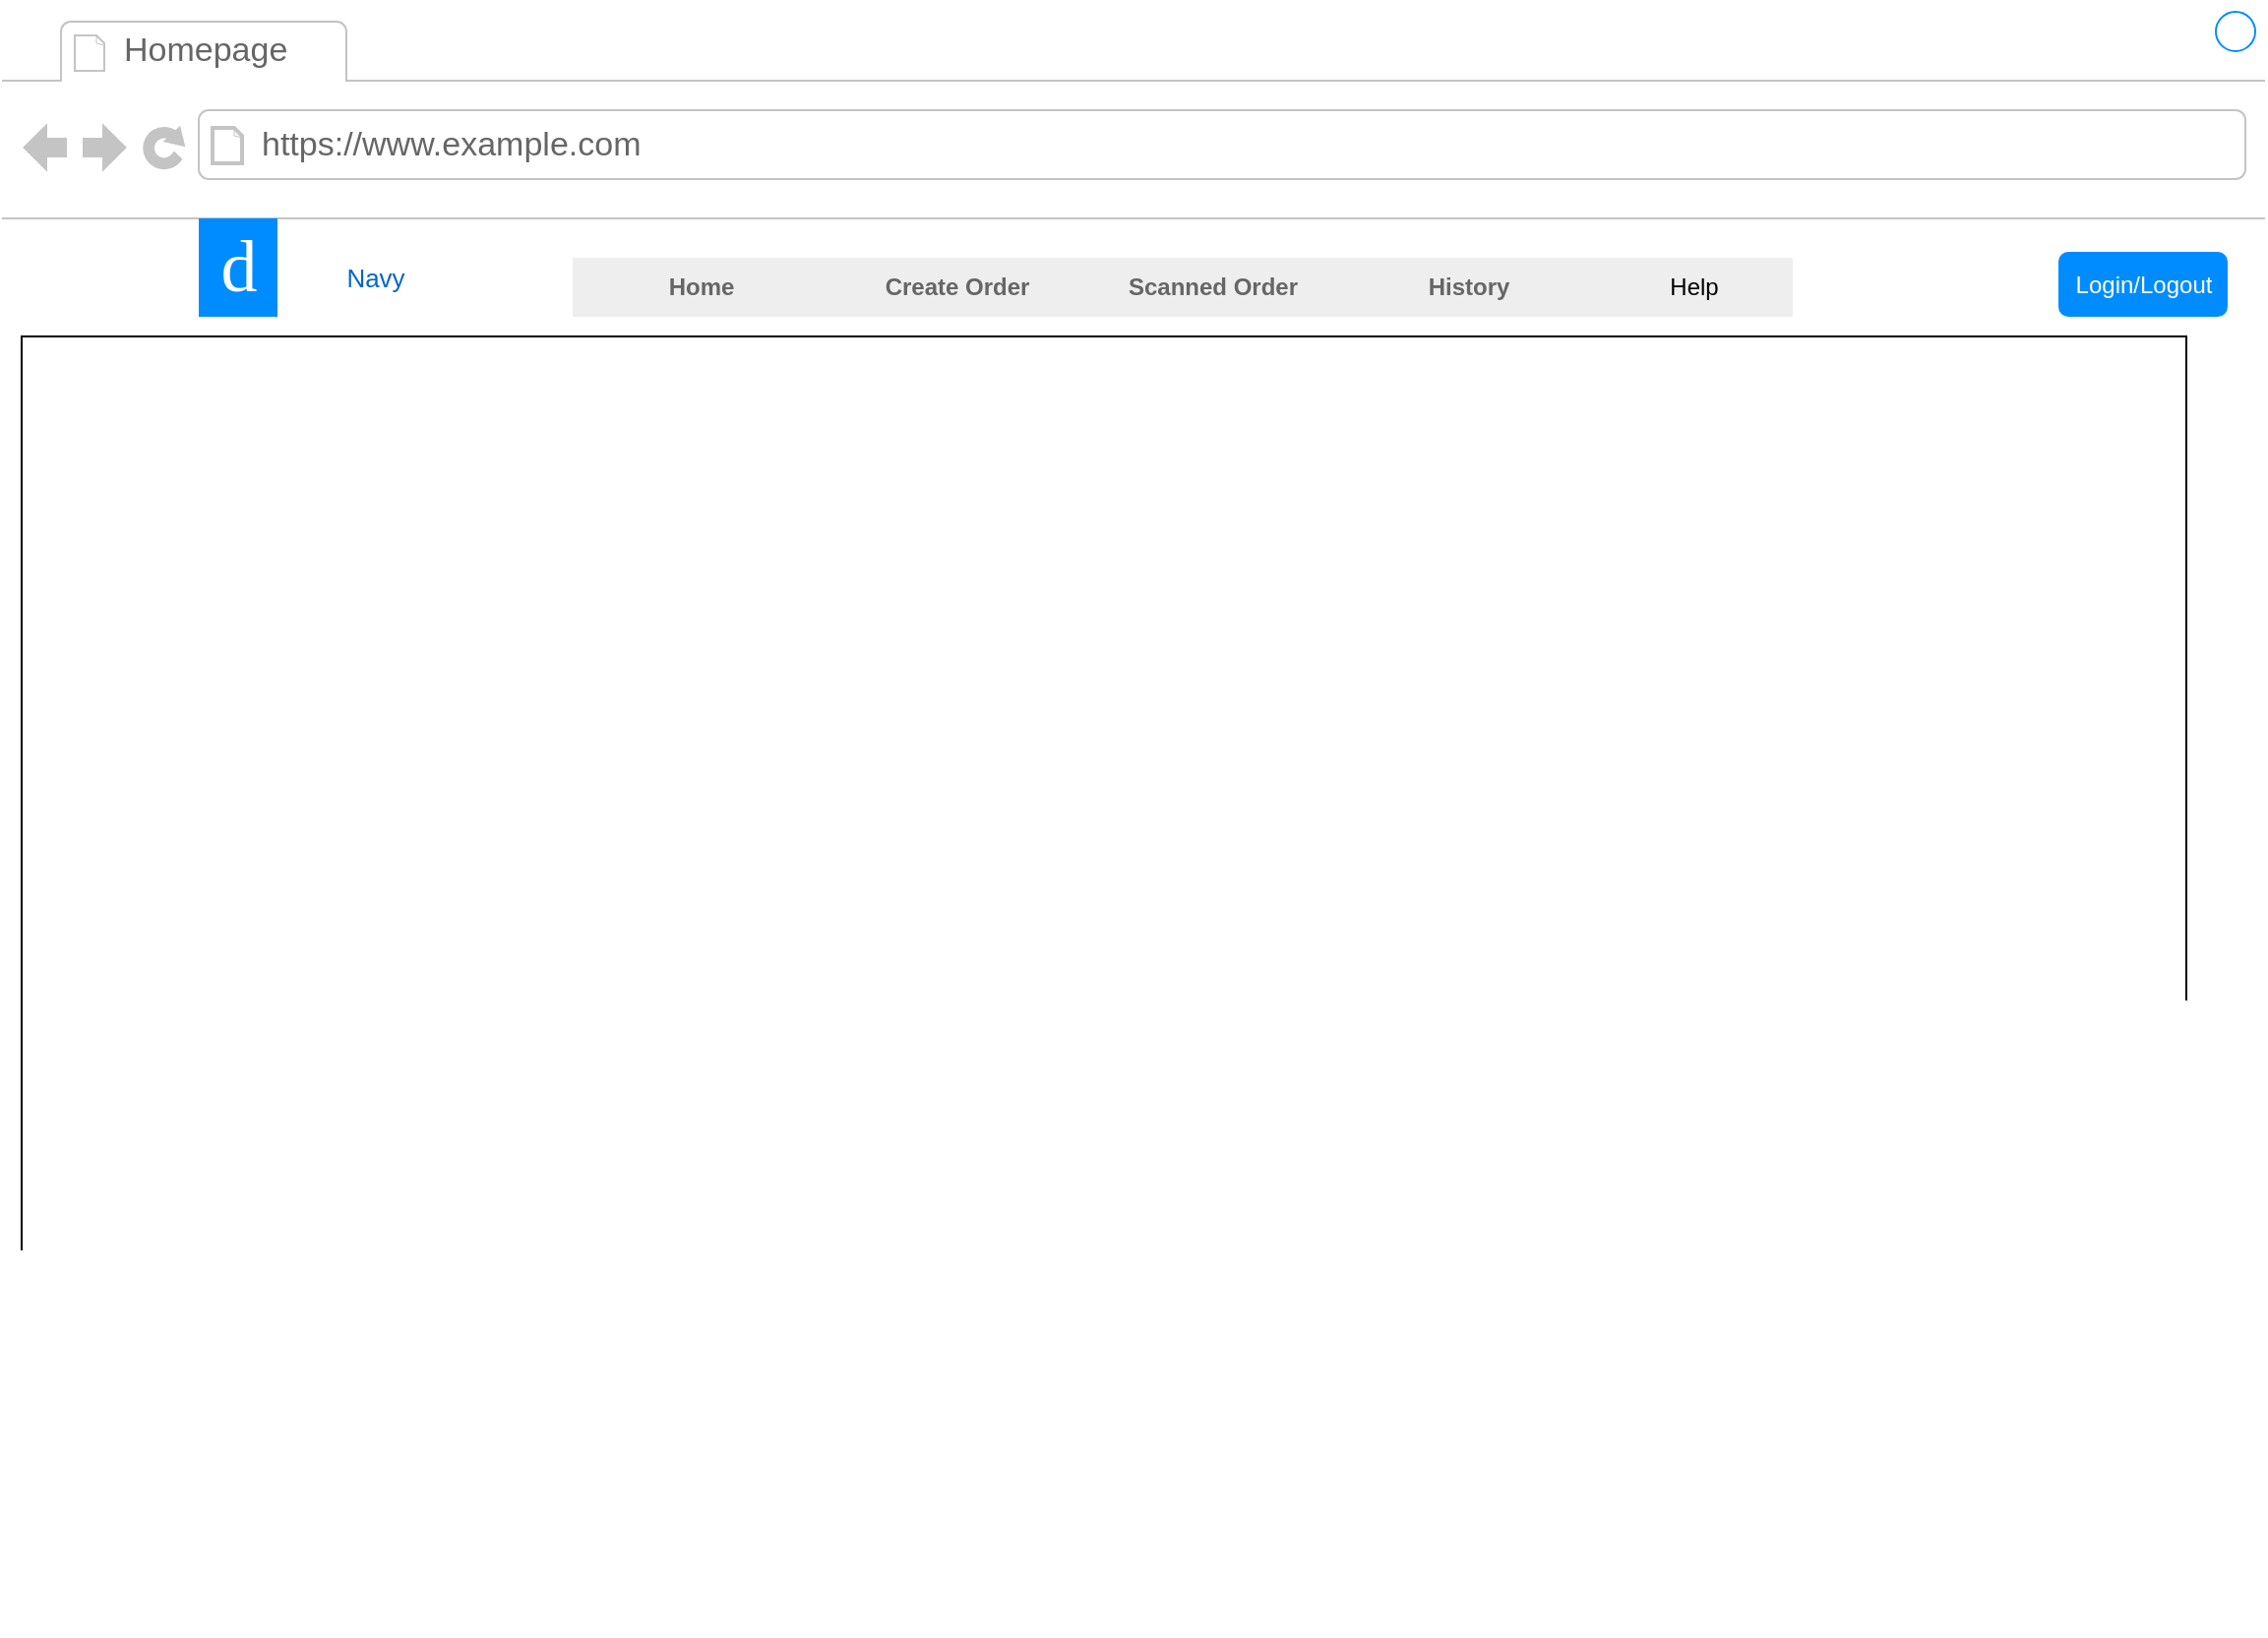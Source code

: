 <mxfile version="14.7.6" type="github" pages="8">
  <diagram id="piDafpqhtRUU5qUU-vj8" name="Homepage">
    <mxGraphModel dx="2066" dy="1154" grid="1" gridSize="10" guides="1" tooltips="1" connect="1" arrows="1" fold="1" page="1" pageScale="1" pageWidth="827" pageHeight="1169" math="0" shadow="0">
      <root>
        <mxCell id="0" />
        <mxCell id="1" parent="0" />
        <mxCell id="8962rQQDY3VNNf6We3Pp-1" value="" style="strokeWidth=1;shadow=0;dashed=0;align=center;html=1;shape=mxgraph.mockup.containers.browserWindow;rSize=0;strokeColor2=#008cff;strokeColor3=#c4c4c4;mainText=,;recursiveResize=0;strokeColor=#FFFFFF;fontColor=#FFFFFF;" parent="1" vertex="1">
          <mxGeometry x="10" y="20" width="1150" height="830" as="geometry" />
        </mxCell>
        <mxCell id="oxoBNMDl2qT9cO-yCX95-5" value="" style="rounded=0;whiteSpace=wrap;html=1;fillColor=none;" vertex="1" parent="8962rQQDY3VNNf6We3Pp-1">
          <mxGeometry x="10" y="170" width="1100" height="590" as="geometry" />
        </mxCell>
        <mxCell id="8962rQQDY3VNNf6We3Pp-2" value="Homepage" style="strokeWidth=1;shadow=0;dashed=0;align=center;html=1;shape=mxgraph.mockup.containers.anchor;fontSize=17;fontColor=#666666;align=left;" parent="8962rQQDY3VNNf6We3Pp-1" vertex="1">
          <mxGeometry x="60" y="12" width="110" height="26" as="geometry" />
        </mxCell>
        <mxCell id="8962rQQDY3VNNf6We3Pp-3" value="https://www.example.com" style="strokeWidth=1;shadow=0;dashed=0;align=center;html=1;shape=mxgraph.mockup.containers.anchor;rSize=0;fontSize=17;fontColor=#666666;align=left;" parent="8962rQQDY3VNNf6We3Pp-1" vertex="1">
          <mxGeometry x="130" y="60" width="250" height="26" as="geometry" />
        </mxCell>
        <mxCell id="8962rQQDY3VNNf6We3Pp-14" value="Login/Logout" style="rounded=1;align=center;strokeColor=none;html=1;fontColor=#ffffff;fontSize=12;fillColor=#008CFF;" parent="8962rQQDY3VNNf6We3Pp-1" vertex="1">
          <mxGeometry x="1045" y="127" width="86" height="33" as="geometry" />
        </mxCell>
        <mxCell id="8962rQQDY3VNNf6We3Pp-16" value="Navy" style="text;html=1;strokeColor=none;fillColor=none;align=center;verticalAlign=middle;whiteSpace=wrap;rounded=0;fontSize=13;fontColor=#0066CC;" parent="8962rQQDY3VNNf6We3Pp-1" vertex="1">
          <mxGeometry x="140" y="130" width="100" height="20" as="geometry" />
        </mxCell>
        <mxCell id="seymav8gBYocV3_De4xC-2" value="d" style="text;html=1;align=center;verticalAlign=middle;resizable=0;points=[];autosize=1;fontSize=37;fontFamily=Tahoma;fillColor=#008CFF;fontColor=#FFFFFF;" parent="8962rQQDY3VNNf6We3Pp-1" vertex="1">
          <mxGeometry x="100" y="110" width="40" height="50" as="geometry" />
        </mxCell>
        <mxCell id="oxoBNMDl2qT9cO-yCX95-4" value="" style="shape=image;html=1;verticalAlign=top;verticalLabelPosition=bottom;labelBackgroundColor=#ffffff;imageAspect=0;aspect=fixed;image=https://cdn1.iconfinder.com/data/icons/ios-11-glyphs/30/qr_code-128.png" vertex="1" parent="8962rQQDY3VNNf6We3Pp-1">
          <mxGeometry x="345" y="220" width="460" height="460" as="geometry" />
        </mxCell>
        <mxCell id="BdVH3W4NMXDDYTGHT0NP-5" value="Help" style="rounded=0;whiteSpace=wrap;html=1;fontColor=#000000;fillColor=#EEEEEE;strokeColor=none;" vertex="1" parent="8962rQQDY3VNNf6We3Pp-1">
          <mxGeometry x="810" y="130" width="100" height="30" as="geometry" />
        </mxCell>
        <mxCell id="NPCmjmJk5aaNpbDx5N5E-20" value="" style="strokeWidth=1;html=1;shadow=0;dashed=0;shape=mxgraph.android.rrect;rSize=0;fillColor=#eeeeee;strokeColor=none;" vertex="1" parent="1">
          <mxGeometry x="300" y="150" width="520" height="30" as="geometry" />
        </mxCell>
        <mxCell id="NPCmjmJk5aaNpbDx5N5E-21" value="Home" style="strokeWidth=1;html=1;shadow=0;dashed=0;shape=mxgraph.android.anchor;fontStyle=1;fontColor=#666666;" vertex="1" parent="NPCmjmJk5aaNpbDx5N5E-20">
          <mxGeometry width="130" height="30" as="geometry" />
        </mxCell>
        <mxCell id="NPCmjmJk5aaNpbDx5N5E-24" value="Scanned Order" style="strokeWidth=1;html=1;shadow=0;dashed=0;shape=mxgraph.android.anchor;fontStyle=1;fontColor=#666666;" vertex="1" parent="NPCmjmJk5aaNpbDx5N5E-20">
          <mxGeometry x="260" width="130" height="30" as="geometry" />
        </mxCell>
        <mxCell id="NPCmjmJk5aaNpbDx5N5E-25" value="History" style="strokeWidth=1;html=1;shadow=0;dashed=0;shape=mxgraph.android.anchor;fontStyle=1;fontColor=#666666;" vertex="1" parent="NPCmjmJk5aaNpbDx5N5E-20">
          <mxGeometry x="390" width="130" height="30" as="geometry" />
        </mxCell>
        <mxCell id="NPCmjmJk5aaNpbDx5N5E-28" value="Create Order" style="strokeWidth=1;html=1;shadow=0;dashed=0;shape=mxgraph.android.anchor;fontStyle=1;fontColor=#666666;" vertex="1" parent="NPCmjmJk5aaNpbDx5N5E-20">
          <mxGeometry x="130" width="130" height="30" as="geometry" />
        </mxCell>
      </root>
    </mxGraphModel>
  </diagram>
  <diagram id="sODP7Z01xXQHnHEM5poL" name="Order Form">
    <mxGraphModel dx="2066" dy="1154" grid="1" gridSize="10" guides="1" tooltips="1" connect="1" arrows="1" fold="1" page="1" pageScale="1" pageWidth="827" pageHeight="1169" math="0" shadow="0">
      <root>
        <mxCell id="1aRGjOs07XrOJyvaGJ07-0" />
        <mxCell id="1aRGjOs07XrOJyvaGJ07-1" parent="1aRGjOs07XrOJyvaGJ07-0" />
        <mxCell id="txpYyNO234JPbyZdmjGg-0" value="" style="strokeWidth=1;shadow=0;dashed=0;align=center;html=1;shape=mxgraph.mockup.containers.browserWindow;rSize=0;strokeColor2=#008cff;strokeColor3=#c4c4c4;mainText=,;recursiveResize=0;strokeColor=#FFFFFF;fontColor=#FFFFFF;" vertex="1" parent="1aRGjOs07XrOJyvaGJ07-1">
          <mxGeometry x="10" y="20" width="1150" height="1110" as="geometry" />
        </mxCell>
        <mxCell id="txpYyNO234JPbyZdmjGg-1" value="" style="rounded=0;whiteSpace=wrap;html=1;fillColor=none;" vertex="1" parent="txpYyNO234JPbyZdmjGg-0">
          <mxGeometry x="10" y="170" width="1100" height="900" as="geometry" />
        </mxCell>
        <mxCell id="txpYyNO234JPbyZdmjGg-2" value="Homepage" style="strokeWidth=1;shadow=0;dashed=0;align=center;html=1;shape=mxgraph.mockup.containers.anchor;fontSize=17;fontColor=#666666;align=left;" vertex="1" parent="txpYyNO234JPbyZdmjGg-0">
          <mxGeometry x="60" y="12" width="110" height="26" as="geometry" />
        </mxCell>
        <mxCell id="txpYyNO234JPbyZdmjGg-3" value="https://www.example.com" style="strokeWidth=1;shadow=0;dashed=0;align=center;html=1;shape=mxgraph.mockup.containers.anchor;rSize=0;fontSize=17;fontColor=#666666;align=left;" vertex="1" parent="txpYyNO234JPbyZdmjGg-0">
          <mxGeometry x="130" y="60" width="250" height="26" as="geometry" />
        </mxCell>
        <mxCell id="txpYyNO234JPbyZdmjGg-4" value="Login/Logout" style="rounded=1;align=center;strokeColor=none;html=1;fontColor=#ffffff;fontSize=12;fillColor=#008CFF;" vertex="1" parent="txpYyNO234JPbyZdmjGg-0">
          <mxGeometry x="1045" y="127" width="86" height="33" as="geometry" />
        </mxCell>
        <mxCell id="txpYyNO234JPbyZdmjGg-5" value="Navy" style="text;html=1;strokeColor=none;fillColor=none;align=center;verticalAlign=middle;whiteSpace=wrap;rounded=0;fontSize=13;fontColor=#0066CC;" vertex="1" parent="txpYyNO234JPbyZdmjGg-0">
          <mxGeometry x="140" y="130" width="100" height="20" as="geometry" />
        </mxCell>
        <mxCell id="txpYyNO234JPbyZdmjGg-6" value="d" style="text;html=1;align=center;verticalAlign=middle;resizable=0;points=[];autosize=1;fontSize=37;fontFamily=Tahoma;fillColor=#008CFF;fontColor=#FFFFFF;" vertex="1" parent="txpYyNO234JPbyZdmjGg-0">
          <mxGeometry x="100" y="110" width="40" height="50" as="geometry" />
        </mxCell>
        <mxCell id="txpYyNO234JPbyZdmjGg-8" value="Help" style="rounded=0;whiteSpace=wrap;html=1;fontColor=#000000;fillColor=#EEEEEE;strokeColor=none;" vertex="1" parent="txpYyNO234JPbyZdmjGg-0">
          <mxGeometry x="810" y="130" width="100" height="30" as="geometry" />
        </mxCell>
        <mxCell id="txpYyNO234JPbyZdmjGg-14" value="Destination" style="fillColor=none;strokeColor=none;align=left;fontSize=14;fontColor=#000000;" vertex="1" parent="txpYyNO234JPbyZdmjGg-0">
          <mxGeometry x="140" y="290" width="260" height="40" as="geometry" />
        </mxCell>
        <mxCell id="txpYyNO234JPbyZdmjGg-16" value="Order Recipient" style="fillColor=none;strokeColor=none;align=left;fontSize=14;fontColor=#000000;" vertex="1" parent="txpYyNO234JPbyZdmjGg-0">
          <mxGeometry width="260" height="40" relative="1" as="geometry">
            <mxPoint x="140" y="370" as="offset" />
          </mxGeometry>
        </mxCell>
        <mxCell id="txpYyNO234JPbyZdmjGg-17" value="Rank, Name (preset)" style="html=1;shadow=0;dashed=0;shape=mxgraph.bootstrap.rrect;rSize=5;fillColor=none;strokeColor=#999999;align=left;spacing=15;fontSize=14;fontColor=#6C767D;" vertex="1" parent="txpYyNO234JPbyZdmjGg-0">
          <mxGeometry width="800" height="30" relative="1" as="geometry">
            <mxPoint x="140" y="410" as="offset" />
          </mxGeometry>
        </mxCell>
        <mxCell id="txpYyNO234JPbyZdmjGg-28" value="Contents" style="fillColor=none;strokeColor=none;align=left;fontSize=14;fontColor=#000000;" vertex="1" parent="txpYyNO234JPbyZdmjGg-0">
          <mxGeometry width="260" height="40" relative="1" as="geometry">
            <mxPoint x="140" y="450" as="offset" />
          </mxGeometry>
        </mxCell>
        <mxCell id="txpYyNO234JPbyZdmjGg-29" value="- Contents&lt;br&gt;- Contents&lt;br&gt;- Contents" style="html=1;shadow=0;dashed=0;shape=mxgraph.bootstrap.rrect;rSize=5;fillColor=none;strokeColor=#999999;align=left;spacing=15;fontSize=14;fontColor=#6C767D;" vertex="1" parent="txpYyNO234JPbyZdmjGg-0">
          <mxGeometry width="800" height="90" relative="1" as="geometry">
            <mxPoint x="140" y="490" as="offset" />
          </mxGeometry>
        </mxCell>
        <mxCell id="txpYyNO234JPbyZdmjGg-30" value="Order Form" style="text;html=1;strokeColor=none;fillColor=none;align=center;verticalAlign=middle;whiteSpace=wrap;rounded=0;fontColor=#000000;fontSize=48;" vertex="1" parent="txpYyNO234JPbyZdmjGg-0">
          <mxGeometry x="390" y="200" width="370" height="60" as="geometry" />
        </mxCell>
        <mxCell id="txpYyNO234JPbyZdmjGg-33" value="Base Name Dropdown" style="rounded=1;fillColor=#F1F2F4;strokeColor=none;html=1;fontColor=#596780;align=left;fontSize=12;spacingLeft=10" vertex="1" parent="txpYyNO234JPbyZdmjGg-0">
          <mxGeometry x="140" y="330" width="800" height="33" as="geometry" />
        </mxCell>
        <mxCell id="txpYyNO234JPbyZdmjGg-34" value="" style="shape=triangle;direction=south;fillColor=#596780;strokeColor=none;html=1" vertex="1" parent="txpYyNO234JPbyZdmjGg-33">
          <mxGeometry x="1" y="0.5" width="12" height="6" relative="1" as="geometry">
            <mxPoint x="-20" y="-3" as="offset" />
          </mxGeometry>
        </mxCell>
        <mxCell id="I3p8gIXxCUTv1_TcTLxq-0" value="Notes" style="fillColor=none;strokeColor=none;align=left;fontSize=14;fontColor=#000000;" vertex="1" parent="txpYyNO234JPbyZdmjGg-0">
          <mxGeometry x="140" y="580" width="260" height="40" as="geometry" />
        </mxCell>
        <mxCell id="I3p8gIXxCUTv1_TcTLxq-1" value="Allergy info" style="html=1;shadow=0;dashed=0;shape=mxgraph.bootstrap.rrect;rSize=5;fillColor=none;strokeColor=#999999;align=left;spacing=15;fontSize=14;fontColor=#6C767D;" vertex="1" parent="txpYyNO234JPbyZdmjGg-0">
          <mxGeometry x="140" y="620" width="800" height="90" as="geometry" />
        </mxCell>
        <mxCell id="txpYyNO234JPbyZdmjGg-36" value="Cancel" style="rounded=1;html=1;shadow=0;dashed=0;whiteSpace=wrap;fontSize=10;fillColor=#E6E6E6;align=center;strokeColor=#B3B3B3;fontColor=#333333;" vertex="1" parent="txpYyNO234JPbyZdmjGg-0">
          <mxGeometry x="559" y="750" width="105.5" height="50" as="geometry" />
        </mxCell>
        <mxCell id="txpYyNO234JPbyZdmjGg-35" value="Submit" style="rounded=1;html=1;shadow=0;dashed=0;whiteSpace=wrap;fontSize=10;fillColor=#666666;align=center;strokeColor=#4D4D4D;fontColor=#ffffff;" vertex="1" parent="txpYyNO234JPbyZdmjGg-0">
          <mxGeometry x="360" y="750" width="105.5" height="50" as="geometry" />
        </mxCell>
        <mxCell id="txpYyNO234JPbyZdmjGg-9" value="" style="strokeWidth=1;html=1;shadow=0;dashed=0;shape=mxgraph.android.rrect;rSize=0;fillColor=#eeeeee;strokeColor=none;" vertex="1" parent="1aRGjOs07XrOJyvaGJ07-1">
          <mxGeometry x="300" y="150" width="520" height="30" as="geometry" />
        </mxCell>
        <mxCell id="txpYyNO234JPbyZdmjGg-10" value="Home" style="strokeWidth=1;html=1;shadow=0;dashed=0;shape=mxgraph.android.anchor;fontStyle=1;fontColor=#666666;" vertex="1" parent="txpYyNO234JPbyZdmjGg-9">
          <mxGeometry width="130" height="30" as="geometry" />
        </mxCell>
        <mxCell id="txpYyNO234JPbyZdmjGg-11" value="Scanned Order" style="strokeWidth=1;html=1;shadow=0;dashed=0;shape=mxgraph.android.anchor;fontStyle=1;fontColor=#666666;" vertex="1" parent="txpYyNO234JPbyZdmjGg-9">
          <mxGeometry x="260" width="130" height="30" as="geometry" />
        </mxCell>
        <mxCell id="txpYyNO234JPbyZdmjGg-12" value="History" style="strokeWidth=1;html=1;shadow=0;dashed=0;shape=mxgraph.android.anchor;fontStyle=1;fontColor=#666666;" vertex="1" parent="txpYyNO234JPbyZdmjGg-9">
          <mxGeometry x="390" width="130" height="30" as="geometry" />
        </mxCell>
        <mxCell id="txpYyNO234JPbyZdmjGg-13" value="Create Order" style="strokeWidth=1;html=1;shadow=0;dashed=0;shape=mxgraph.android.anchor;fontStyle=1;fontColor=#666666;" vertex="1" parent="txpYyNO234JPbyZdmjGg-9">
          <mxGeometry x="130" width="130" height="30" as="geometry" />
        </mxCell>
      </root>
    </mxGraphModel>
  </diagram>
  <diagram id="_dN9YR2VzLGC8Bl7S8WI" name="Scanner Order">
    <mxGraphModel dx="2066" dy="1154" grid="1" gridSize="10" guides="1" tooltips="1" connect="1" arrows="1" fold="1" page="1" pageScale="1" pageWidth="827" pageHeight="1169" math="0" shadow="0">
      <root>
        <mxCell id="YTBq4_NfbmvZNnt-2VEM-0" />
        <mxCell id="YTBq4_NfbmvZNnt-2VEM-1" parent="YTBq4_NfbmvZNnt-2VEM-0" />
        <mxCell id="xfCTFCL49uDWk8NZ4CjV-0" value="" style="strokeWidth=1;shadow=0;dashed=0;align=center;html=1;shape=mxgraph.mockup.containers.browserWindow;rSize=0;strokeColor2=#008cff;strokeColor3=#c4c4c4;mainText=,;recursiveResize=0;strokeColor=#FFFFFF;fontColor=#FFFFFF;" vertex="1" parent="YTBq4_NfbmvZNnt-2VEM-1">
          <mxGeometry x="10" y="20" width="1150" height="1670" as="geometry" />
        </mxCell>
        <mxCell id="xfCTFCL49uDWk8NZ4CjV-1" value="" style="rounded=0;whiteSpace=wrap;html=1;fillColor=none;" vertex="1" parent="xfCTFCL49uDWk8NZ4CjV-0">
          <mxGeometry x="10" y="170" width="1100" height="1460" as="geometry" />
        </mxCell>
        <mxCell id="xfCTFCL49uDWk8NZ4CjV-2" value="Homepage" style="strokeWidth=1;shadow=0;dashed=0;align=center;html=1;shape=mxgraph.mockup.containers.anchor;fontSize=17;fontColor=#666666;align=left;" vertex="1" parent="xfCTFCL49uDWk8NZ4CjV-0">
          <mxGeometry x="60" y="12" width="110" height="26" as="geometry" />
        </mxCell>
        <mxCell id="xfCTFCL49uDWk8NZ4CjV-3" value="https://www.example.com" style="strokeWidth=1;shadow=0;dashed=0;align=center;html=1;shape=mxgraph.mockup.containers.anchor;rSize=0;fontSize=17;fontColor=#666666;align=left;" vertex="1" parent="xfCTFCL49uDWk8NZ4CjV-0">
          <mxGeometry x="130" y="60" width="250" height="26" as="geometry" />
        </mxCell>
        <mxCell id="xfCTFCL49uDWk8NZ4CjV-4" value="Login/Logout" style="rounded=1;align=center;strokeColor=none;html=1;fontColor=#ffffff;fontSize=12;fillColor=#008CFF;" vertex="1" parent="xfCTFCL49uDWk8NZ4CjV-0">
          <mxGeometry x="1045" y="127" width="86" height="33" as="geometry" />
        </mxCell>
        <mxCell id="xfCTFCL49uDWk8NZ4CjV-5" value="Navy" style="text;html=1;strokeColor=none;fillColor=none;align=center;verticalAlign=middle;whiteSpace=wrap;rounded=0;fontSize=13;fontColor=#0066CC;" vertex="1" parent="xfCTFCL49uDWk8NZ4CjV-0">
          <mxGeometry x="140" y="130" width="100" height="20" as="geometry" />
        </mxCell>
        <mxCell id="xfCTFCL49uDWk8NZ4CjV-6" value="d" style="text;html=1;align=center;verticalAlign=middle;resizable=0;points=[];autosize=1;fontSize=37;fontFamily=Tahoma;fillColor=#008CFF;fontColor=#FFFFFF;" vertex="1" parent="xfCTFCL49uDWk8NZ4CjV-0">
          <mxGeometry x="100" y="110" width="40" height="50" as="geometry" />
        </mxCell>
        <mxCell id="xfCTFCL49uDWk8NZ4CjV-7" value="Help" style="rounded=0;whiteSpace=wrap;html=1;fontColor=#000000;fillColor=#EEEEEE;strokeColor=none;" vertex="1" parent="xfCTFCL49uDWk8NZ4CjV-0">
          <mxGeometry x="810" y="130" width="100" height="30" as="geometry" />
        </mxCell>
        <mxCell id="xfCTFCL49uDWk8NZ4CjV-13" value="Order: Order ID&amp;nbsp;" style="text;html=1;strokeColor=none;fillColor=none;align=center;verticalAlign=middle;whiteSpace=wrap;rounded=0;fontColor=#000000;fontSize=48;" vertex="1" parent="xfCTFCL49uDWk8NZ4CjV-0">
          <mxGeometry x="390" y="200" width="370" height="60" as="geometry" />
        </mxCell>
        <mxCell id="-uKsAhgZhSgZw6eRtEcV-9" value="" style="group" vertex="1" connectable="0" parent="xfCTFCL49uDWk8NZ4CjV-0">
          <mxGeometry x="140" y="310" width="800" height="70" as="geometry" />
        </mxCell>
        <mxCell id="-uKsAhgZhSgZw6eRtEcV-10" value="Status" style="html=1;shadow=0;dashed=0;shape=mxgraph.bootstrap.rrect;rSize=5;fillColor=none;strokeColor=#999999;align=left;spacing=15;fontSize=14;fontColor=#6C767D;" vertex="1" parent="-uKsAhgZhSgZw6eRtEcV-9">
          <mxGeometry y="40" width="800" height="30" as="geometry" />
        </mxCell>
        <mxCell id="-uKsAhgZhSgZw6eRtEcV-11" value="Order Status" style="fillColor=none;strokeColor=none;align=left;fontSize=14;fontColor=#000000;" vertex="1" parent="-uKsAhgZhSgZw6eRtEcV-9">
          <mxGeometry width="260" height="40" as="geometry" />
        </mxCell>
        <mxCell id="-uKsAhgZhSgZw6eRtEcV-12" value="" style="group" vertex="1" connectable="0" parent="xfCTFCL49uDWk8NZ4CjV-0">
          <mxGeometry x="140" y="390" width="800" height="70" as="geometry" />
        </mxCell>
        <mxCell id="-uKsAhgZhSgZw6eRtEcV-13" value="Destination" style="html=1;shadow=0;dashed=0;shape=mxgraph.bootstrap.rrect;rSize=5;fillColor=none;strokeColor=#999999;align=left;spacing=15;fontSize=14;fontColor=#6C767D;" vertex="1" parent="-uKsAhgZhSgZw6eRtEcV-12">
          <mxGeometry y="40" width="800" height="30" as="geometry" />
        </mxCell>
        <mxCell id="-uKsAhgZhSgZw6eRtEcV-14" value="Destination" style="fillColor=none;strokeColor=none;align=left;fontSize=14;fontColor=#000000;" vertex="1" parent="-uKsAhgZhSgZw6eRtEcV-12">
          <mxGeometry width="260" height="40" as="geometry" />
        </mxCell>
        <mxCell id="-uKsAhgZhSgZw6eRtEcV-23" value="" style="group" vertex="1" connectable="0" parent="xfCTFCL49uDWk8NZ4CjV-0">
          <mxGeometry x="140" y="540" width="260" height="60" as="geometry" />
        </mxCell>
        <mxCell id="xfCTFCL49uDWk8NZ4CjV-25" value="Order Recieved" style="fillColor=none;strokeColor=none;align=left;fontSize=14;fontColor=#000000;container=1;" vertex="1" parent="-uKsAhgZhSgZw6eRtEcV-23">
          <mxGeometry width="260" height="40" as="geometry" />
        </mxCell>
        <UserObject label="%date{ddd mmm dd yyyy HH:MM:ss}%" placeholders="1" id="xfCTFCL49uDWk8NZ4CjV-27">
          <mxCell style="text;html=1;strokeColor=none;fillColor=none;align=center;verticalAlign=middle;whiteSpace=wrap;overflow=hidden;fontSize=14;fontColor=#000000;" vertex="1" parent="-uKsAhgZhSgZw6eRtEcV-23">
            <mxGeometry y="30" width="170" height="30" as="geometry" />
          </mxCell>
        </UserObject>
        <mxCell id="-uKsAhgZhSgZw6eRtEcV-24" value="" style="group" vertex="1" connectable="0" parent="xfCTFCL49uDWk8NZ4CjV-0">
          <mxGeometry x="140" y="460" width="800" height="70" as="geometry" />
        </mxCell>
        <mxCell id="xfCTFCL49uDWk8NZ4CjV-9" value="Order Recipient" style="fillColor=none;strokeColor=none;align=left;fontSize=14;fontColor=#000000;" vertex="1" parent="-uKsAhgZhSgZw6eRtEcV-24">
          <mxGeometry width="260" height="40" relative="1" as="geometry">
            <mxPoint as="offset" />
          </mxGeometry>
        </mxCell>
        <mxCell id="xfCTFCL49uDWk8NZ4CjV-10" value="Rank, Name (preset)" style="html=1;shadow=0;dashed=0;shape=mxgraph.bootstrap.rrect;rSize=5;fillColor=none;strokeColor=#999999;align=left;spacing=15;fontSize=14;fontColor=#6C767D;" vertex="1" parent="-uKsAhgZhSgZw6eRtEcV-24">
          <mxGeometry width="800" height="30" relative="1" as="geometry">
            <mxPoint y="40" as="offset" />
          </mxGeometry>
        </mxCell>
        <mxCell id="-uKsAhgZhSgZw6eRtEcV-28" value="" style="group" vertex="1" connectable="0" parent="xfCTFCL49uDWk8NZ4CjV-0">
          <mxGeometry x="140" y="1110" width="800" height="130" as="geometry" />
        </mxCell>
        <mxCell id="-uKsAhgZhSgZw6eRtEcV-29" value="Prep Notes" style="fillColor=none;strokeColor=none;align=left;fontSize=14;fontColor=#000000;" vertex="1" parent="-uKsAhgZhSgZw6eRtEcV-28">
          <mxGeometry width="260" height="40" as="geometry" />
        </mxCell>
        <mxCell id="-uKsAhgZhSgZw6eRtEcV-30" value="Max time (controlled environment)" style="html=1;shadow=0;dashed=0;shape=mxgraph.bootstrap.rrect;rSize=5;fillColor=none;strokeColor=#999999;align=left;spacing=15;fontSize=14;fontColor=#6C767D;" vertex="1" parent="-uKsAhgZhSgZw6eRtEcV-28">
          <mxGeometry y="40" width="800" height="90" as="geometry" />
        </mxCell>
        <mxCell id="-uKsAhgZhSgZw6eRtEcV-25" value="" style="group" vertex="1" connectable="0" parent="xfCTFCL49uDWk8NZ4CjV-0">
          <mxGeometry x="140" y="1240" width="800" height="130" as="geometry" />
        </mxCell>
        <mxCell id="-uKsAhgZhSgZw6eRtEcV-26" value="Storage Notes" style="fillColor=none;strokeColor=none;align=left;fontSize=14;fontColor=#000000;" vertex="1" parent="-uKsAhgZhSgZw6eRtEcV-25">
          <mxGeometry width="260" height="40" as="geometry" />
        </mxCell>
        <mxCell id="-uKsAhgZhSgZw6eRtEcV-27" value="Max time (uncontrolled environment)" style="html=1;shadow=0;dashed=0;shape=mxgraph.bootstrap.rrect;rSize=5;fillColor=none;strokeColor=#999999;align=left;spacing=15;fontSize=14;fontColor=#6C767D;" vertex="1" parent="-uKsAhgZhSgZw6eRtEcV-25">
          <mxGeometry y="40" width="800" height="90" as="geometry" />
        </mxCell>
        <mxCell id="-uKsAhgZhSgZw6eRtEcV-19" value="" style="group" vertex="1" connectable="0" parent="xfCTFCL49uDWk8NZ4CjV-0">
          <mxGeometry x="140" y="1370" width="800" height="130" as="geometry" />
        </mxCell>
        <mxCell id="xfCTFCL49uDWk8NZ4CjV-16" value="Notes" style="fillColor=none;strokeColor=none;align=left;fontSize=14;fontColor=#000000;" vertex="1" parent="-uKsAhgZhSgZw6eRtEcV-19">
          <mxGeometry width="260" height="40" as="geometry" />
        </mxCell>
        <mxCell id="xfCTFCL49uDWk8NZ4CjV-17" value="Allergy info" style="html=1;shadow=0;dashed=0;shape=mxgraph.bootstrap.rrect;rSize=5;fillColor=none;strokeColor=#999999;align=left;spacing=15;fontSize=14;fontColor=#6C767D;" vertex="1" parent="-uKsAhgZhSgZw6eRtEcV-19">
          <mxGeometry y="40" width="800" height="90" as="geometry" />
        </mxCell>
        <mxCell id="-uKsAhgZhSgZw6eRtEcV-18" value="" style="group" vertex="1" connectable="0" parent="xfCTFCL49uDWk8NZ4CjV-0">
          <mxGeometry x="360" y="1540" width="304.5" height="50" as="geometry" />
        </mxCell>
        <mxCell id="xfCTFCL49uDWk8NZ4CjV-18" value="Cancel" style="rounded=1;html=1;shadow=0;dashed=0;whiteSpace=wrap;fontSize=10;fillColor=#E6E6E6;align=center;strokeColor=#B3B3B3;fontColor=#333333;" vertex="1" parent="-uKsAhgZhSgZw6eRtEcV-18">
          <mxGeometry x="199" width="105.5" height="50" as="geometry" />
        </mxCell>
        <mxCell id="xfCTFCL49uDWk8NZ4CjV-19" value="Submit" style="rounded=1;html=1;shadow=0;dashed=0;whiteSpace=wrap;fontSize=10;fillColor=#666666;align=center;strokeColor=#4D4D4D;fontColor=#ffffff;" vertex="1" parent="-uKsAhgZhSgZw6eRtEcV-18">
          <mxGeometry width="105.5" height="50" as="geometry" />
        </mxCell>
        <mxCell id="-uKsAhgZhSgZw6eRtEcV-8" value="" style="group" vertex="1" connectable="0" parent="xfCTFCL49uDWk8NZ4CjV-0">
          <mxGeometry x="140" y="805" width="800" height="70" as="geometry" />
        </mxCell>
        <mxCell id="-uKsAhgZhSgZw6eRtEcV-7" value="Rank, Name (preset)" style="html=1;shadow=0;dashed=0;shape=mxgraph.bootstrap.rrect;rSize=5;fillColor=none;strokeColor=#999999;align=left;spacing=15;fontSize=14;fontColor=#6C767D;" vertex="1" parent="-uKsAhgZhSgZw6eRtEcV-8">
          <mxGeometry y="40" width="800" height="30" as="geometry" />
        </mxCell>
        <mxCell id="-uKsAhgZhSgZw6eRtEcV-6" value="Order Packer" style="fillColor=none;strokeColor=none;align=left;fontSize=14;fontColor=#000000;" vertex="1" parent="-uKsAhgZhSgZw6eRtEcV-8">
          <mxGeometry width="260" height="40" as="geometry" />
        </mxCell>
        <mxCell id="-uKsAhgZhSgZw6eRtEcV-20" value="" style="group" vertex="1" connectable="0" parent="xfCTFCL49uDWk8NZ4CjV-0">
          <mxGeometry x="140" y="885" width="800" height="130" as="geometry" />
        </mxCell>
        <mxCell id="xfCTFCL49uDWk8NZ4CjV-11" value="Contents" style="fillColor=none;strokeColor=none;align=left;fontSize=14;fontColor=#000000;" vertex="1" parent="-uKsAhgZhSgZw6eRtEcV-20">
          <mxGeometry width="260" height="40" relative="1" as="geometry">
            <mxPoint as="offset" />
          </mxGeometry>
        </mxCell>
        <mxCell id="xfCTFCL49uDWk8NZ4CjV-12" value="- Contents&lt;br&gt;- Contents&lt;br&gt;- Contents" style="html=1;shadow=0;dashed=0;shape=mxgraph.bootstrap.rrect;rSize=5;fillColor=none;strokeColor=#999999;align=left;spacing=15;fontSize=14;fontColor=#6C767D;" vertex="1" parent="-uKsAhgZhSgZw6eRtEcV-20">
          <mxGeometry width="800" height="90" relative="1" as="geometry">
            <mxPoint y="40" as="offset" />
          </mxGeometry>
        </mxCell>
        <mxCell id="-uKsAhgZhSgZw6eRtEcV-21" value="" style="group" vertex="1" connectable="0" parent="xfCTFCL49uDWk8NZ4CjV-0">
          <mxGeometry x="140" y="725" width="800" height="70" as="geometry" />
        </mxCell>
        <mxCell id="-uKsAhgZhSgZw6eRtEcV-4" value="Order Driver" style="fillColor=none;strokeColor=none;align=left;fontSize=14;fontColor=#000000;" vertex="1" parent="-uKsAhgZhSgZw6eRtEcV-21">
          <mxGeometry width="260" height="40" as="geometry" />
        </mxCell>
        <mxCell id="-uKsAhgZhSgZw6eRtEcV-5" value="Rank, Name (preset)" style="html=1;shadow=0;dashed=0;shape=mxgraph.bootstrap.rrect;rSize=5;fillColor=none;strokeColor=#999999;align=left;spacing=15;fontSize=14;fontColor=#6C767D;" vertex="1" parent="-uKsAhgZhSgZw6eRtEcV-21">
          <mxGeometry y="40" width="800" height="30" as="geometry" />
        </mxCell>
        <mxCell id="-uKsAhgZhSgZw6eRtEcV-31" value="" style="group" vertex="1" connectable="0" parent="xfCTFCL49uDWk8NZ4CjV-0">
          <mxGeometry x="140" y="1035" width="800" height="70" as="geometry" />
        </mxCell>
        <mxCell id="-uKsAhgZhSgZw6eRtEcV-32" value="Qty + unit of measurement" style="html=1;shadow=0;dashed=0;shape=mxgraph.bootstrap.rrect;rSize=5;fillColor=none;strokeColor=#999999;align=left;spacing=15;fontSize=14;fontColor=#6C767D;" vertex="1" parent="-uKsAhgZhSgZw6eRtEcV-31">
          <mxGeometry y="40" width="800" height="30" as="geometry" />
        </mxCell>
        <mxCell id="-uKsAhgZhSgZw6eRtEcV-33" value="Package Qty" style="fillColor=none;strokeColor=none;align=left;fontSize=14;fontColor=#000000;" vertex="1" parent="-uKsAhgZhSgZw6eRtEcV-31">
          <mxGeometry width="260" height="40" as="geometry" />
        </mxCell>
        <mxCell id="-uKsAhgZhSgZw6eRtEcV-36" value="" style="group" vertex="1" connectable="0" parent="xfCTFCL49uDWk8NZ4CjV-0">
          <mxGeometry x="140" y="665" width="260" height="60" as="geometry" />
        </mxCell>
        <UserObject label="%date{ddd mmm dd yyyy HH:MM:ss}%" placeholders="1" id="-uKsAhgZhSgZw6eRtEcV-1">
          <mxCell style="text;html=1;strokeColor=none;fillColor=none;align=center;verticalAlign=middle;whiteSpace=wrap;overflow=hidden;fontSize=14;fontColor=#000000;" vertex="1" parent="-uKsAhgZhSgZw6eRtEcV-36">
            <mxGeometry y="30" width="170" height="30" as="geometry" />
          </mxCell>
        </UserObject>
        <mxCell id="-uKsAhgZhSgZw6eRtEcV-22" value="" style="group" vertex="1" connectable="0" parent="-uKsAhgZhSgZw6eRtEcV-36">
          <mxGeometry width="260" height="60" as="geometry" />
        </mxCell>
        <mxCell id="-uKsAhgZhSgZw6eRtEcV-0" value="Order Shipped" style="fillColor=none;strokeColor=none;align=left;fontSize=14;fontColor=#000000;" vertex="1" parent="-uKsAhgZhSgZw6eRtEcV-22">
          <mxGeometry width="260" height="40" as="geometry" />
        </mxCell>
        <mxCell id="-uKsAhgZhSgZw6eRtEcV-37" value="" style="group" vertex="1" connectable="0" parent="xfCTFCL49uDWk8NZ4CjV-0">
          <mxGeometry x="140" y="605" width="260" height="60" as="geometry" />
        </mxCell>
        <UserObject label="%date{ddd mmm dd yyyy HH:MM:ss}%" placeholders="1" id="-uKsAhgZhSgZw6eRtEcV-38">
          <mxCell style="text;html=1;strokeColor=none;fillColor=none;align=center;verticalAlign=middle;whiteSpace=wrap;overflow=hidden;fontSize=14;fontColor=#000000;" vertex="1" parent="-uKsAhgZhSgZw6eRtEcV-37">
            <mxGeometry y="30" width="170" height="30" as="geometry" />
          </mxCell>
        </UserObject>
        <mxCell id="-uKsAhgZhSgZw6eRtEcV-39" value="" style="group" vertex="1" connectable="0" parent="-uKsAhgZhSgZw6eRtEcV-37">
          <mxGeometry width="260" height="60" as="geometry" />
        </mxCell>
        <mxCell id="-uKsAhgZhSgZw6eRtEcV-40" value="Order Packed" style="fillColor=none;strokeColor=none;align=left;fontSize=14;fontColor=#000000;" vertex="1" parent="-uKsAhgZhSgZw6eRtEcV-39">
          <mxGeometry width="260" height="40" as="geometry" />
        </mxCell>
        <mxCell id="xfCTFCL49uDWk8NZ4CjV-20" value="" style="strokeWidth=1;html=1;shadow=0;dashed=0;shape=mxgraph.android.rrect;rSize=0;fillColor=#eeeeee;strokeColor=none;" vertex="1" parent="YTBq4_NfbmvZNnt-2VEM-1">
          <mxGeometry x="300" y="150" width="520" height="30" as="geometry" />
        </mxCell>
        <mxCell id="xfCTFCL49uDWk8NZ4CjV-21" value="Home" style="strokeWidth=1;html=1;shadow=0;dashed=0;shape=mxgraph.android.anchor;fontStyle=1;fontColor=#666666;" vertex="1" parent="xfCTFCL49uDWk8NZ4CjV-20">
          <mxGeometry width="130" height="30" as="geometry" />
        </mxCell>
        <mxCell id="xfCTFCL49uDWk8NZ4CjV-22" value="Scanned Order" style="strokeWidth=1;html=1;shadow=0;dashed=0;shape=mxgraph.android.anchor;fontStyle=1;fontColor=#666666;" vertex="1" parent="xfCTFCL49uDWk8NZ4CjV-20">
          <mxGeometry x="260" width="130" height="30" as="geometry" />
        </mxCell>
        <mxCell id="xfCTFCL49uDWk8NZ4CjV-23" value="History" style="strokeWidth=1;html=1;shadow=0;dashed=0;shape=mxgraph.android.anchor;fontStyle=1;fontColor=#666666;" vertex="1" parent="xfCTFCL49uDWk8NZ4CjV-20">
          <mxGeometry x="390" width="130" height="30" as="geometry" />
        </mxCell>
        <mxCell id="xfCTFCL49uDWk8NZ4CjV-24" value="Create Order" style="strokeWidth=1;html=1;shadow=0;dashed=0;shape=mxgraph.android.anchor;fontStyle=1;fontColor=#666666;" vertex="1" parent="xfCTFCL49uDWk8NZ4CjV-20">
          <mxGeometry x="130" width="130" height="30" as="geometry" />
        </mxCell>
      </root>
    </mxGraphModel>
  </diagram>
  <diagram name="Scanner Order (Packer)" id="9IWof59xUYBK63_OnBMe">
    <mxGraphModel dx="2066" dy="1154" grid="0" gridSize="10" guides="1" tooltips="1" connect="1" arrows="1" fold="1" page="1" pageScale="1" pageWidth="827" pageHeight="1169" math="0" shadow="0">
      <root>
        <mxCell id="nFE2u0NSViiFSQ8G-rcV-0" />
        <mxCell id="nFE2u0NSViiFSQ8G-rcV-1" parent="nFE2u0NSViiFSQ8G-rcV-0" />
        <mxCell id="nFE2u0NSViiFSQ8G-rcV-2" value="" style="strokeWidth=1;shadow=0;dashed=0;align=center;html=1;shape=mxgraph.mockup.containers.browserWindow;rSize=0;strokeColor2=#008cff;strokeColor3=#c4c4c4;mainText=,;recursiveResize=0;strokeColor=#FFFFFF;fontColor=#FFFFFF;" vertex="1" parent="nFE2u0NSViiFSQ8G-rcV-1">
          <mxGeometry x="10" y="20" width="1150" height="1670" as="geometry" />
        </mxCell>
        <mxCell id="nFE2u0NSViiFSQ8G-rcV-3" value="" style="rounded=0;whiteSpace=wrap;html=1;fillColor=none;" vertex="1" parent="nFE2u0NSViiFSQ8G-rcV-2">
          <mxGeometry x="10" y="170" width="1100" height="1460" as="geometry" />
        </mxCell>
        <mxCell id="nFE2u0NSViiFSQ8G-rcV-4" value="Homepage" style="strokeWidth=1;shadow=0;dashed=0;align=center;html=1;shape=mxgraph.mockup.containers.anchor;fontSize=17;fontColor=#666666;align=left;" vertex="1" parent="nFE2u0NSViiFSQ8G-rcV-2">
          <mxGeometry x="60" y="12" width="110" height="26" as="geometry" />
        </mxCell>
        <mxCell id="nFE2u0NSViiFSQ8G-rcV-5" value="https://www.example.com" style="strokeWidth=1;shadow=0;dashed=0;align=center;html=1;shape=mxgraph.mockup.containers.anchor;rSize=0;fontSize=17;fontColor=#666666;align=left;" vertex="1" parent="nFE2u0NSViiFSQ8G-rcV-2">
          <mxGeometry x="130" y="60" width="250" height="26" as="geometry" />
        </mxCell>
        <mxCell id="nFE2u0NSViiFSQ8G-rcV-6" value="Login/Logout" style="rounded=1;align=center;strokeColor=none;html=1;fontColor=#ffffff;fontSize=12;fillColor=#008CFF;" vertex="1" parent="nFE2u0NSViiFSQ8G-rcV-2">
          <mxGeometry x="1045" y="127" width="86" height="33" as="geometry" />
        </mxCell>
        <mxCell id="nFE2u0NSViiFSQ8G-rcV-7" value="Navy" style="text;html=1;strokeColor=none;fillColor=none;align=center;verticalAlign=middle;whiteSpace=wrap;rounded=0;fontSize=13;fontColor=#0066CC;" vertex="1" parent="nFE2u0NSViiFSQ8G-rcV-2">
          <mxGeometry x="140" y="130" width="100" height="20" as="geometry" />
        </mxCell>
        <mxCell id="nFE2u0NSViiFSQ8G-rcV-8" value="d" style="text;html=1;align=center;verticalAlign=middle;resizable=0;points=[];autosize=1;fontSize=37;fontFamily=Tahoma;fillColor=#008CFF;fontColor=#FFFFFF;" vertex="1" parent="nFE2u0NSViiFSQ8G-rcV-2">
          <mxGeometry x="100" y="110" width="40" height="50" as="geometry" />
        </mxCell>
        <mxCell id="nFE2u0NSViiFSQ8G-rcV-9" value="Help" style="rounded=0;whiteSpace=wrap;html=1;fontColor=#000000;fillColor=#EEEEEE;strokeColor=none;" vertex="1" parent="nFE2u0NSViiFSQ8G-rcV-2">
          <mxGeometry x="810" y="130" width="100" height="30" as="geometry" />
        </mxCell>
        <mxCell id="nFE2u0NSViiFSQ8G-rcV-10" value="Order: Order ID&amp;nbsp;" style="text;html=1;strokeColor=none;fillColor=none;align=center;verticalAlign=middle;whiteSpace=wrap;rounded=0;fontColor=#000000;fontSize=48;" vertex="1" parent="nFE2u0NSViiFSQ8G-rcV-2">
          <mxGeometry x="390" y="200" width="370" height="60" as="geometry" />
        </mxCell>
        <mxCell id="nFE2u0NSViiFSQ8G-rcV-11" value="" style="group" vertex="1" connectable="0" parent="nFE2u0NSViiFSQ8G-rcV-2">
          <mxGeometry x="140" y="310" width="800" height="70" as="geometry" />
        </mxCell>
        <mxCell id="nFE2u0NSViiFSQ8G-rcV-12" value="readonly" style="html=1;shadow=0;dashed=0;shape=mxgraph.bootstrap.rrect;rSize=5;fillColor=none;strokeColor=#999999;align=left;spacing=15;fontSize=14;fontColor=#6C767D;" vertex="1" parent="nFE2u0NSViiFSQ8G-rcV-11">
          <mxGeometry y="40" width="800" height="30" as="geometry" />
        </mxCell>
        <mxCell id="nFE2u0NSViiFSQ8G-rcV-13" value="Order Status" style="fillColor=none;strokeColor=none;align=left;fontSize=14;fontColor=#000000;" vertex="1" parent="nFE2u0NSViiFSQ8G-rcV-11">
          <mxGeometry width="260" height="40" as="geometry" />
        </mxCell>
        <mxCell id="nFE2u0NSViiFSQ8G-rcV-14" value="" style="group" vertex="1" connectable="0" parent="nFE2u0NSViiFSQ8G-rcV-2">
          <mxGeometry x="140" y="390" width="800" height="70" as="geometry" />
        </mxCell>
        <mxCell id="nFE2u0NSViiFSQ8G-rcV-15" value="Destination" style="html=1;shadow=0;dashed=0;shape=mxgraph.bootstrap.rrect;rSize=5;fillColor=none;strokeColor=#999999;align=left;spacing=15;fontSize=14;fontColor=#6C767D;" vertex="1" parent="nFE2u0NSViiFSQ8G-rcV-14">
          <mxGeometry y="40" width="800" height="30" as="geometry" />
        </mxCell>
        <mxCell id="nFE2u0NSViiFSQ8G-rcV-16" value="Destination" style="fillColor=none;strokeColor=none;align=left;fontSize=14;fontColor=#000000;" vertex="1" parent="nFE2u0NSViiFSQ8G-rcV-14">
          <mxGeometry width="260" height="40" as="geometry" />
        </mxCell>
        <mxCell id="nFE2u0NSViiFSQ8G-rcV-17" value="" style="group" vertex="1" connectable="0" parent="nFE2u0NSViiFSQ8G-rcV-2">
          <mxGeometry x="140" y="540" width="260" height="60" as="geometry" />
        </mxCell>
        <mxCell id="nFE2u0NSViiFSQ8G-rcV-18" value="Order Recieved" style="fillColor=none;strokeColor=none;align=left;fontSize=14;fontColor=#000000;container=1;" vertex="1" parent="nFE2u0NSViiFSQ8G-rcV-17">
          <mxGeometry width="260" height="40" as="geometry" />
        </mxCell>
        <UserObject label="%date{ddd mmm dd yyyy HH:MM:ss}%" placeholders="1" id="nFE2u0NSViiFSQ8G-rcV-19">
          <mxCell style="text;html=1;strokeColor=none;fillColor=none;align=center;verticalAlign=middle;whiteSpace=wrap;overflow=hidden;fontSize=14;fontColor=#000000;" vertex="1" parent="nFE2u0NSViiFSQ8G-rcV-17">
            <mxGeometry y="30" width="170" height="30" as="geometry" />
          </mxCell>
        </UserObject>
        <mxCell id="nFE2u0NSViiFSQ8G-rcV-20" value="" style="group" vertex="1" connectable="0" parent="nFE2u0NSViiFSQ8G-rcV-2">
          <mxGeometry x="140" y="460" width="800" height="70" as="geometry" />
        </mxCell>
        <mxCell id="nFE2u0NSViiFSQ8G-rcV-21" value="Order Recipient" style="fillColor=none;strokeColor=none;align=left;fontSize=14;fontColor=#000000;" vertex="1" parent="nFE2u0NSViiFSQ8G-rcV-20">
          <mxGeometry width="260" height="40" relative="1" as="geometry">
            <mxPoint as="offset" />
          </mxGeometry>
        </mxCell>
        <mxCell id="nFE2u0NSViiFSQ8G-rcV-22" value="Rank, Name (preset)" style="html=1;shadow=0;dashed=0;shape=mxgraph.bootstrap.rrect;rSize=5;fillColor=none;strokeColor=#999999;align=left;spacing=15;fontSize=14;fontColor=#6C767D;" vertex="1" parent="nFE2u0NSViiFSQ8G-rcV-20">
          <mxGeometry width="800" height="30" relative="1" as="geometry">
            <mxPoint y="40" as="offset" />
          </mxGeometry>
        </mxCell>
        <mxCell id="nFE2u0NSViiFSQ8G-rcV-23" value="" style="group" vertex="1" connectable="0" parent="nFE2u0NSViiFSQ8G-rcV-2">
          <mxGeometry x="140" y="1110" width="800" height="130" as="geometry" />
        </mxCell>
        <mxCell id="nFE2u0NSViiFSQ8G-rcV-24" value="Prep Notes" style="fillColor=none;strokeColor=none;align=left;fontSize=14;fontColor=#000000;" vertex="1" parent="nFE2u0NSViiFSQ8G-rcV-23">
          <mxGeometry width="260" height="40" as="geometry" />
        </mxCell>
        <mxCell id="nFE2u0NSViiFSQ8G-rcV-25" value="Max time (controlled environment)" style="html=1;shadow=0;dashed=0;shape=mxgraph.bootstrap.rrect;rSize=5;fillColor=none;strokeColor=#999999;align=left;spacing=15;fontSize=14;fontColor=#6C767D;" vertex="1" parent="nFE2u0NSViiFSQ8G-rcV-23">
          <mxGeometry y="40" width="800" height="90" as="geometry" />
        </mxCell>
        <mxCell id="nFE2u0NSViiFSQ8G-rcV-26" value="" style="group" vertex="1" connectable="0" parent="nFE2u0NSViiFSQ8G-rcV-2">
          <mxGeometry x="140" y="1240" width="800" height="130" as="geometry" />
        </mxCell>
        <mxCell id="nFE2u0NSViiFSQ8G-rcV-27" value="Storage Notes" style="fillColor=none;strokeColor=none;align=left;fontSize=14;fontColor=#000000;" vertex="1" parent="nFE2u0NSViiFSQ8G-rcV-26">
          <mxGeometry width="260" height="40" as="geometry" />
        </mxCell>
        <mxCell id="nFE2u0NSViiFSQ8G-rcV-28" value="Max time (uncontrolled environment)" style="html=1;shadow=0;dashed=0;shape=mxgraph.bootstrap.rrect;rSize=5;fillColor=none;strokeColor=#999999;align=left;spacing=15;fontSize=14;fontColor=#6C767D;" vertex="1" parent="nFE2u0NSViiFSQ8G-rcV-26">
          <mxGeometry y="40" width="800" height="90" as="geometry" />
        </mxCell>
        <mxCell id="nFE2u0NSViiFSQ8G-rcV-29" value="" style="group" vertex="1" connectable="0" parent="nFE2u0NSViiFSQ8G-rcV-2">
          <mxGeometry x="140" y="1370" width="800" height="130" as="geometry" />
        </mxCell>
        <mxCell id="nFE2u0NSViiFSQ8G-rcV-30" value="Notes" style="fillColor=none;strokeColor=none;align=left;fontSize=14;fontColor=#000000;" vertex="1" parent="nFE2u0NSViiFSQ8G-rcV-29">
          <mxGeometry width="260" height="40" as="geometry" />
        </mxCell>
        <mxCell id="nFE2u0NSViiFSQ8G-rcV-31" value="Previous notes, can add more&amp;nbsp;" style="html=1;shadow=0;dashed=0;shape=mxgraph.bootstrap.rrect;rSize=5;fillColor=none;strokeColor=#999999;align=left;spacing=15;fontSize=14;fontColor=#6C767D;" vertex="1" parent="nFE2u0NSViiFSQ8G-rcV-29">
          <mxGeometry y="40" width="800" height="90" as="geometry" />
        </mxCell>
        <mxCell id="nFE2u0NSViiFSQ8G-rcV-32" value="" style="group" vertex="1" connectable="0" parent="nFE2u0NSViiFSQ8G-rcV-2">
          <mxGeometry x="360" y="1540" width="304.5" height="50" as="geometry" />
        </mxCell>
        <mxCell id="nFE2u0NSViiFSQ8G-rcV-33" value="Cancel" style="rounded=1;html=1;shadow=0;dashed=0;whiteSpace=wrap;fontSize=10;fillColor=#E6E6E6;align=center;strokeColor=#B3B3B3;fontColor=#333333;" vertex="1" parent="nFE2u0NSViiFSQ8G-rcV-32">
          <mxGeometry x="199" width="105.5" height="50" as="geometry" />
        </mxCell>
        <mxCell id="nFE2u0NSViiFSQ8G-rcV-34" value="Submit" style="rounded=1;html=1;shadow=0;dashed=0;whiteSpace=wrap;fontSize=10;fillColor=#666666;align=center;strokeColor=#4D4D4D;fontColor=#ffffff;" vertex="1" parent="nFE2u0NSViiFSQ8G-rcV-32">
          <mxGeometry width="105.5" height="50" as="geometry" />
        </mxCell>
        <mxCell id="nFE2u0NSViiFSQ8G-rcV-35" value="" style="group;container=1;" vertex="1" connectable="0" parent="nFE2u0NSViiFSQ8G-rcV-2">
          <mxGeometry x="140" y="805" width="800" height="70" as="geometry" />
        </mxCell>
        <mxCell id="nFE2u0NSViiFSQ8G-rcV-37" value="Order Packer" style="fillColor=none;strokeColor=none;align=left;fontSize=14;fontColor=#000000;" vertex="1" parent="nFE2u0NSViiFSQ8G-rcV-35">
          <mxGeometry width="260" height="40" as="geometry" />
        </mxCell>
        <mxCell id="nFE2u0NSViiFSQ8G-rcV-38" value="" style="group" vertex="1" connectable="0" parent="nFE2u0NSViiFSQ8G-rcV-2">
          <mxGeometry x="140" y="885" width="800" height="130" as="geometry" />
        </mxCell>
        <mxCell id="nFE2u0NSViiFSQ8G-rcV-39" value="Contents" style="fillColor=none;strokeColor=none;align=left;fontSize=14;fontColor=#000000;" vertex="1" parent="nFE2u0NSViiFSQ8G-rcV-38">
          <mxGeometry width="260" height="40" relative="1" as="geometry">
            <mxPoint as="offset" />
          </mxGeometry>
        </mxCell>
        <mxCell id="nFE2u0NSViiFSQ8G-rcV-40" value="readonly" style="html=1;shadow=0;dashed=0;shape=mxgraph.bootstrap.rrect;rSize=5;fillColor=none;strokeColor=#999999;align=left;spacing=15;fontSize=14;fontColor=#6C767D;" vertex="1" parent="nFE2u0NSViiFSQ8G-rcV-38">
          <mxGeometry width="800" height="90" relative="1" as="geometry">
            <mxPoint y="40" as="offset" />
          </mxGeometry>
        </mxCell>
        <mxCell id="nFE2u0NSViiFSQ8G-rcV-41" value="" style="group" vertex="1" connectable="0" parent="nFE2u0NSViiFSQ8G-rcV-2">
          <mxGeometry x="140" y="725" width="800" height="70" as="geometry" />
        </mxCell>
        <mxCell id="nFE2u0NSViiFSQ8G-rcV-42" value="Order Driver" style="fillColor=none;strokeColor=none;align=left;fontSize=14;fontColor=#000000;" vertex="1" parent="nFE2u0NSViiFSQ8G-rcV-41">
          <mxGeometry width="260" height="40" as="geometry" />
        </mxCell>
        <mxCell id="nFE2u0NSViiFSQ8G-rcV-44" value="" style="group" vertex="1" connectable="0" parent="nFE2u0NSViiFSQ8G-rcV-2">
          <mxGeometry x="140" y="1035" width="800" height="70" as="geometry" />
        </mxCell>
        <mxCell id="nFE2u0NSViiFSQ8G-rcV-45" value="Qty + unit of measurement" style="html=1;shadow=0;dashed=0;shape=mxgraph.bootstrap.rrect;rSize=5;fillColor=none;strokeColor=#999999;align=left;spacing=15;fontSize=14;fontColor=#6C767D;" vertex="1" parent="nFE2u0NSViiFSQ8G-rcV-44">
          <mxGeometry y="40" width="800" height="30" as="geometry" />
        </mxCell>
        <mxCell id="nFE2u0NSViiFSQ8G-rcV-46" value="Package Qty" style="fillColor=none;strokeColor=none;align=left;fontSize=14;fontColor=#000000;" vertex="1" parent="nFE2u0NSViiFSQ8G-rcV-44">
          <mxGeometry width="260" height="40" as="geometry" />
        </mxCell>
        <mxCell id="nFE2u0NSViiFSQ8G-rcV-47" value="" style="group" vertex="1" connectable="0" parent="nFE2u0NSViiFSQ8G-rcV-2">
          <mxGeometry x="140" y="665" width="260" height="60" as="geometry" />
        </mxCell>
        <UserObject label="------------" placeholders="1" id="nFE2u0NSViiFSQ8G-rcV-48">
          <mxCell style="text;html=1;strokeColor=none;fillColor=none;align=center;verticalAlign=middle;whiteSpace=wrap;overflow=hidden;fontSize=14;fontColor=#000000;" vertex="1" parent="nFE2u0NSViiFSQ8G-rcV-47">
            <mxGeometry y="30" width="170" height="30" as="geometry" />
          </mxCell>
        </UserObject>
        <mxCell id="nFE2u0NSViiFSQ8G-rcV-49" value="" style="group" vertex="1" connectable="0" parent="nFE2u0NSViiFSQ8G-rcV-47">
          <mxGeometry width="260" height="60" as="geometry" />
        </mxCell>
        <mxCell id="nFE2u0NSViiFSQ8G-rcV-50" value="Order Shipped" style="fillColor=none;strokeColor=none;align=left;fontSize=14;fontColor=#000000;" vertex="1" parent="nFE2u0NSViiFSQ8G-rcV-49">
          <mxGeometry width="260" height="40" as="geometry" />
        </mxCell>
        <mxCell id="nFE2u0NSViiFSQ8G-rcV-51" value="" style="group" vertex="1" connectable="0" parent="nFE2u0NSViiFSQ8G-rcV-2">
          <mxGeometry x="140" y="605" width="260" height="60" as="geometry" />
        </mxCell>
        <UserObject label="%date{ddd mmm dd yyyy HH:MM:ss}%" placeholders="1" id="nFE2u0NSViiFSQ8G-rcV-52">
          <mxCell style="text;html=1;strokeColor=none;fillColor=none;align=center;verticalAlign=middle;whiteSpace=wrap;overflow=hidden;fontSize=14;fontColor=#000000;" vertex="1" parent="nFE2u0NSViiFSQ8G-rcV-51">
            <mxGeometry y="30" width="170" height="30" as="geometry" />
          </mxCell>
        </UserObject>
        <mxCell id="nFE2u0NSViiFSQ8G-rcV-53" value="" style="group" vertex="1" connectable="0" parent="nFE2u0NSViiFSQ8G-rcV-51">
          <mxGeometry width="260" height="60" as="geometry" />
        </mxCell>
        <mxCell id="nFE2u0NSViiFSQ8G-rcV-54" value="Order Packed" style="fillColor=none;strokeColor=none;align=left;fontSize=14;fontColor=#000000;" vertex="1" parent="nFE2u0NSViiFSQ8G-rcV-53">
          <mxGeometry width="260" height="40" as="geometry" />
        </mxCell>
        <UserObject label="------------" placeholders="1" id="EtJPoMz6UNiQSBKq7dQH-0">
          <mxCell style="text;html=1;strokeColor=none;fillColor=none;align=center;verticalAlign=middle;whiteSpace=wrap;overflow=hidden;fontSize=14;fontColor=#000000;" vertex="1" parent="nFE2u0NSViiFSQ8G-rcV-2">
            <mxGeometry x="140" y="760" width="170" height="30" as="geometry" />
          </mxCell>
        </UserObject>
        <UserObject label="------------ (preset readonly)" placeholders="1" id="EtJPoMz6UNiQSBKq7dQH-1">
          <mxCell style="text;html=1;strokeColor=none;fillColor=none;align=center;verticalAlign=middle;whiteSpace=wrap;overflow=hidden;fontSize=14;fontColor=#000000;" vertex="1" parent="nFE2u0NSViiFSQ8G-rcV-2">
            <mxGeometry x="140" y="840" width="170" height="30" as="geometry" />
          </mxCell>
        </UserObject>
        <mxCell id="nFE2u0NSViiFSQ8G-rcV-55" value="" style="strokeWidth=1;html=1;shadow=0;dashed=0;shape=mxgraph.android.rrect;rSize=0;fillColor=#eeeeee;strokeColor=none;" vertex="1" parent="nFE2u0NSViiFSQ8G-rcV-1">
          <mxGeometry x="300" y="150" width="520" height="30" as="geometry" />
        </mxCell>
        <mxCell id="nFE2u0NSViiFSQ8G-rcV-56" value="Home" style="strokeWidth=1;html=1;shadow=0;dashed=0;shape=mxgraph.android.anchor;fontStyle=1;fontColor=#666666;" vertex="1" parent="nFE2u0NSViiFSQ8G-rcV-55">
          <mxGeometry width="130" height="30" as="geometry" />
        </mxCell>
        <mxCell id="nFE2u0NSViiFSQ8G-rcV-57" value="Scanned Order" style="strokeWidth=1;html=1;shadow=0;dashed=0;shape=mxgraph.android.anchor;fontStyle=1;fontColor=#666666;" vertex="1" parent="nFE2u0NSViiFSQ8G-rcV-55">
          <mxGeometry x="260" width="130" height="30" as="geometry" />
        </mxCell>
        <mxCell id="nFE2u0NSViiFSQ8G-rcV-58" value="History" style="strokeWidth=1;html=1;shadow=0;dashed=0;shape=mxgraph.android.anchor;fontStyle=1;fontColor=#666666;" vertex="1" parent="nFE2u0NSViiFSQ8G-rcV-55">
          <mxGeometry x="390" width="130" height="30" as="geometry" />
        </mxCell>
        <mxCell id="nFE2u0NSViiFSQ8G-rcV-59" value="Create Order" style="strokeWidth=1;html=1;shadow=0;dashed=0;shape=mxgraph.android.anchor;fontStyle=1;fontColor=#666666;" vertex="1" parent="nFE2u0NSViiFSQ8G-rcV-55">
          <mxGeometry x="130" width="130" height="30" as="geometry" />
        </mxCell>
      </root>
    </mxGraphModel>
  </diagram>
  <diagram name="Scanner Order (Driver)" id="IUlMhviOc_zdck4xoUnp">
    <mxGraphModel dx="2066" dy="1154" grid="0" gridSize="10" guides="1" tooltips="1" connect="1" arrows="1" fold="1" page="1" pageScale="1" pageWidth="827" pageHeight="1169" math="0" shadow="0">
      <root>
        <mxCell id="AIOhGk-ErKLTJPkFiMns-0" />
        <mxCell id="AIOhGk-ErKLTJPkFiMns-1" parent="AIOhGk-ErKLTJPkFiMns-0" />
        <mxCell id="AIOhGk-ErKLTJPkFiMns-2" value="" style="strokeWidth=1;shadow=0;dashed=0;align=center;html=1;shape=mxgraph.mockup.containers.browserWindow;rSize=0;strokeColor2=#008cff;strokeColor3=#c4c4c4;mainText=,;recursiveResize=0;strokeColor=#FFFFFF;fontColor=#FFFFFF;" vertex="1" parent="AIOhGk-ErKLTJPkFiMns-1">
          <mxGeometry x="10" y="20" width="1150" height="1670" as="geometry" />
        </mxCell>
        <mxCell id="AIOhGk-ErKLTJPkFiMns-3" value="" style="rounded=0;whiteSpace=wrap;html=1;fillColor=none;" vertex="1" parent="AIOhGk-ErKLTJPkFiMns-2">
          <mxGeometry x="10" y="170" width="1100" height="1460" as="geometry" />
        </mxCell>
        <mxCell id="AIOhGk-ErKLTJPkFiMns-4" value="Homepage" style="strokeWidth=1;shadow=0;dashed=0;align=center;html=1;shape=mxgraph.mockup.containers.anchor;fontSize=17;fontColor=#666666;align=left;" vertex="1" parent="AIOhGk-ErKLTJPkFiMns-2">
          <mxGeometry x="60" y="12" width="110" height="26" as="geometry" />
        </mxCell>
        <mxCell id="AIOhGk-ErKLTJPkFiMns-5" value="https://www.example.com" style="strokeWidth=1;shadow=0;dashed=0;align=center;html=1;shape=mxgraph.mockup.containers.anchor;rSize=0;fontSize=17;fontColor=#666666;align=left;" vertex="1" parent="AIOhGk-ErKLTJPkFiMns-2">
          <mxGeometry x="130" y="60" width="250" height="26" as="geometry" />
        </mxCell>
        <mxCell id="AIOhGk-ErKLTJPkFiMns-6" value="Login/Logout" style="rounded=1;align=center;strokeColor=none;html=1;fontColor=#ffffff;fontSize=12;fillColor=#008CFF;" vertex="1" parent="AIOhGk-ErKLTJPkFiMns-2">
          <mxGeometry x="1045" y="127" width="86" height="33" as="geometry" />
        </mxCell>
        <mxCell id="AIOhGk-ErKLTJPkFiMns-7" value="Navy" style="text;html=1;strokeColor=none;fillColor=none;align=center;verticalAlign=middle;whiteSpace=wrap;rounded=0;fontSize=13;fontColor=#0066CC;" vertex="1" parent="AIOhGk-ErKLTJPkFiMns-2">
          <mxGeometry x="140" y="130" width="100" height="20" as="geometry" />
        </mxCell>
        <mxCell id="AIOhGk-ErKLTJPkFiMns-8" value="d" style="text;html=1;align=center;verticalAlign=middle;resizable=0;points=[];autosize=1;fontSize=37;fontFamily=Tahoma;fillColor=#008CFF;fontColor=#FFFFFF;" vertex="1" parent="AIOhGk-ErKLTJPkFiMns-2">
          <mxGeometry x="100" y="110" width="40" height="50" as="geometry" />
        </mxCell>
        <mxCell id="AIOhGk-ErKLTJPkFiMns-9" value="Help" style="rounded=0;whiteSpace=wrap;html=1;fontColor=#000000;fillColor=#EEEEEE;strokeColor=none;" vertex="1" parent="AIOhGk-ErKLTJPkFiMns-2">
          <mxGeometry x="810" y="130" width="100" height="30" as="geometry" />
        </mxCell>
        <mxCell id="AIOhGk-ErKLTJPkFiMns-10" value="Order: Order ID&amp;nbsp;" style="text;html=1;strokeColor=none;fillColor=none;align=center;verticalAlign=middle;whiteSpace=wrap;rounded=0;fontColor=#000000;fontSize=48;" vertex="1" parent="AIOhGk-ErKLTJPkFiMns-2">
          <mxGeometry x="390" y="200" width="370" height="60" as="geometry" />
        </mxCell>
        <mxCell id="AIOhGk-ErKLTJPkFiMns-11" value="" style="group" vertex="1" connectable="0" parent="AIOhGk-ErKLTJPkFiMns-2">
          <mxGeometry x="140" y="310" width="800" height="70" as="geometry" />
        </mxCell>
        <mxCell id="AIOhGk-ErKLTJPkFiMns-12" value="readonly" style="html=1;shadow=0;dashed=0;shape=mxgraph.bootstrap.rrect;rSize=5;fillColor=none;strokeColor=#999999;align=left;spacing=15;fontSize=14;fontColor=#6C767D;" vertex="1" parent="AIOhGk-ErKLTJPkFiMns-11">
          <mxGeometry y="40" width="800" height="30" as="geometry" />
        </mxCell>
        <mxCell id="AIOhGk-ErKLTJPkFiMns-13" value="Order Status" style="fillColor=none;strokeColor=none;align=left;fontSize=14;fontColor=#000000;" vertex="1" parent="AIOhGk-ErKLTJPkFiMns-11">
          <mxGeometry width="260" height="40" as="geometry" />
        </mxCell>
        <mxCell id="AIOhGk-ErKLTJPkFiMns-14" value="" style="group" vertex="1" connectable="0" parent="AIOhGk-ErKLTJPkFiMns-2">
          <mxGeometry x="140" y="390" width="800" height="70" as="geometry" />
        </mxCell>
        <mxCell id="AIOhGk-ErKLTJPkFiMns-15" value="Destination" style="html=1;shadow=0;dashed=0;shape=mxgraph.bootstrap.rrect;rSize=5;fillColor=none;strokeColor=#999999;align=left;spacing=15;fontSize=14;fontColor=#6C767D;" vertex="1" parent="AIOhGk-ErKLTJPkFiMns-14">
          <mxGeometry y="40" width="800" height="30" as="geometry" />
        </mxCell>
        <mxCell id="AIOhGk-ErKLTJPkFiMns-16" value="Destination" style="fillColor=none;strokeColor=none;align=left;fontSize=14;fontColor=#000000;" vertex="1" parent="AIOhGk-ErKLTJPkFiMns-14">
          <mxGeometry width="260" height="40" as="geometry" />
        </mxCell>
        <mxCell id="AIOhGk-ErKLTJPkFiMns-17" value="" style="group" vertex="1" connectable="0" parent="AIOhGk-ErKLTJPkFiMns-2">
          <mxGeometry x="140" y="540" width="260" height="60" as="geometry" />
        </mxCell>
        <mxCell id="AIOhGk-ErKLTJPkFiMns-18" value="Order Recieved" style="fillColor=none;strokeColor=none;align=left;fontSize=14;fontColor=#000000;container=1;" vertex="1" parent="AIOhGk-ErKLTJPkFiMns-17">
          <mxGeometry width="260" height="40" as="geometry" />
        </mxCell>
        <UserObject label="%date{ddd mmm dd yyyy HH:MM:ss}%" placeholders="1" id="AIOhGk-ErKLTJPkFiMns-19">
          <mxCell style="text;html=1;strokeColor=none;fillColor=none;align=center;verticalAlign=middle;whiteSpace=wrap;overflow=hidden;fontSize=14;fontColor=#000000;" vertex="1" parent="AIOhGk-ErKLTJPkFiMns-17">
            <mxGeometry y="30" width="170" height="30" as="geometry" />
          </mxCell>
        </UserObject>
        <mxCell id="AIOhGk-ErKLTJPkFiMns-20" value="" style="group" vertex="1" connectable="0" parent="AIOhGk-ErKLTJPkFiMns-2">
          <mxGeometry x="140" y="460" width="800" height="70" as="geometry" />
        </mxCell>
        <mxCell id="AIOhGk-ErKLTJPkFiMns-21" value="Order Recipient" style="fillColor=none;strokeColor=none;align=left;fontSize=14;fontColor=#000000;" vertex="1" parent="AIOhGk-ErKLTJPkFiMns-20">
          <mxGeometry width="260" height="40" relative="1" as="geometry">
            <mxPoint as="offset" />
          </mxGeometry>
        </mxCell>
        <mxCell id="AIOhGk-ErKLTJPkFiMns-22" value="Rank, Name (preset)" style="html=1;shadow=0;dashed=0;shape=mxgraph.bootstrap.rrect;rSize=5;fillColor=none;strokeColor=#999999;align=left;spacing=15;fontSize=14;fontColor=#6C767D;" vertex="1" parent="AIOhGk-ErKLTJPkFiMns-20">
          <mxGeometry width="800" height="30" relative="1" as="geometry">
            <mxPoint y="40" as="offset" />
          </mxGeometry>
        </mxCell>
        <mxCell id="AIOhGk-ErKLTJPkFiMns-23" value="" style="group" vertex="1" connectable="0" parent="AIOhGk-ErKLTJPkFiMns-2">
          <mxGeometry x="140" y="1110" width="800" height="130" as="geometry" />
        </mxCell>
        <mxCell id="AIOhGk-ErKLTJPkFiMns-24" value="Prep Notes" style="fillColor=none;strokeColor=none;align=left;fontSize=14;fontColor=#000000;" vertex="1" parent="AIOhGk-ErKLTJPkFiMns-23">
          <mxGeometry width="260" height="40" as="geometry" />
        </mxCell>
        <mxCell id="AIOhGk-ErKLTJPkFiMns-25" value="readonly" style="html=1;shadow=0;dashed=0;shape=mxgraph.bootstrap.rrect;rSize=5;fillColor=none;strokeColor=#999999;align=left;spacing=15;fontSize=14;fontColor=#6C767D;" vertex="1" parent="AIOhGk-ErKLTJPkFiMns-23">
          <mxGeometry y="40" width="800" height="90" as="geometry" />
        </mxCell>
        <mxCell id="AIOhGk-ErKLTJPkFiMns-26" value="" style="group" vertex="1" connectable="0" parent="AIOhGk-ErKLTJPkFiMns-2">
          <mxGeometry x="140" y="1240" width="800" height="130" as="geometry" />
        </mxCell>
        <mxCell id="AIOhGk-ErKLTJPkFiMns-27" value="Storage Notes" style="fillColor=none;strokeColor=none;align=left;fontSize=14;fontColor=#000000;" vertex="1" parent="AIOhGk-ErKLTJPkFiMns-26">
          <mxGeometry width="260" height="40" as="geometry" />
        </mxCell>
        <mxCell id="AIOhGk-ErKLTJPkFiMns-28" value="readonly" style="html=1;shadow=0;dashed=0;shape=mxgraph.bootstrap.rrect;rSize=5;fillColor=none;strokeColor=#999999;align=left;spacing=15;fontSize=14;fontColor=#6C767D;" vertex="1" parent="AIOhGk-ErKLTJPkFiMns-26">
          <mxGeometry y="40" width="800" height="90" as="geometry" />
        </mxCell>
        <mxCell id="AIOhGk-ErKLTJPkFiMns-29" value="" style="group" vertex="1" connectable="0" parent="AIOhGk-ErKLTJPkFiMns-2">
          <mxGeometry x="140" y="1370" width="800" height="130" as="geometry" />
        </mxCell>
        <mxCell id="AIOhGk-ErKLTJPkFiMns-30" value="Notes" style="fillColor=none;strokeColor=none;align=left;fontSize=14;fontColor=#000000;" vertex="1" parent="AIOhGk-ErKLTJPkFiMns-29">
          <mxGeometry width="260" height="40" as="geometry" />
        </mxCell>
        <mxCell id="AIOhGk-ErKLTJPkFiMns-31" value="readonly" style="html=1;shadow=0;dashed=0;shape=mxgraph.bootstrap.rrect;rSize=5;fillColor=none;strokeColor=#999999;align=left;spacing=15;fontSize=14;fontColor=#6C767D;" vertex="1" parent="AIOhGk-ErKLTJPkFiMns-29">
          <mxGeometry y="40" width="800" height="90" as="geometry" />
        </mxCell>
        <mxCell id="AIOhGk-ErKLTJPkFiMns-32" value="" style="group" vertex="1" connectable="0" parent="AIOhGk-ErKLTJPkFiMns-2">
          <mxGeometry x="360" y="1540" width="304.5" height="50" as="geometry" />
        </mxCell>
        <mxCell id="AIOhGk-ErKLTJPkFiMns-33" value="Cancel" style="rounded=1;html=1;shadow=0;dashed=0;whiteSpace=wrap;fontSize=10;fillColor=#E6E6E6;align=center;strokeColor=#B3B3B3;fontColor=#333333;" vertex="1" parent="AIOhGk-ErKLTJPkFiMns-32">
          <mxGeometry x="199" width="105.5" height="50" as="geometry" />
        </mxCell>
        <mxCell id="AIOhGk-ErKLTJPkFiMns-34" value="Submit" style="rounded=1;html=1;shadow=0;dashed=0;whiteSpace=wrap;fontSize=10;fillColor=#666666;align=center;strokeColor=#4D4D4D;fontColor=#ffffff;" vertex="1" parent="AIOhGk-ErKLTJPkFiMns-32">
          <mxGeometry width="105.5" height="50" as="geometry" />
        </mxCell>
        <mxCell id="AIOhGk-ErKLTJPkFiMns-35" value="" style="group;container=1;" vertex="1" connectable="0" parent="AIOhGk-ErKLTJPkFiMns-2">
          <mxGeometry x="140" y="805" width="800" height="70" as="geometry" />
        </mxCell>
        <mxCell id="AIOhGk-ErKLTJPkFiMns-36" value="Order Packer" style="fillColor=none;strokeColor=none;align=left;fontSize=14;fontColor=#000000;" vertex="1" parent="AIOhGk-ErKLTJPkFiMns-35">
          <mxGeometry width="260" height="40" as="geometry" />
        </mxCell>
        <mxCell id="AIOhGk-ErKLTJPkFiMns-37" value="" style="group" vertex="1" connectable="0" parent="AIOhGk-ErKLTJPkFiMns-2">
          <mxGeometry x="140" y="885" width="800" height="130" as="geometry" />
        </mxCell>
        <mxCell id="AIOhGk-ErKLTJPkFiMns-38" value="Contents" style="fillColor=none;strokeColor=none;align=left;fontSize=14;fontColor=#000000;" vertex="1" parent="AIOhGk-ErKLTJPkFiMns-37">
          <mxGeometry width="260" height="40" relative="1" as="geometry">
            <mxPoint as="offset" />
          </mxGeometry>
        </mxCell>
        <mxCell id="AIOhGk-ErKLTJPkFiMns-39" value="readonly" style="html=1;shadow=0;dashed=0;shape=mxgraph.bootstrap.rrect;rSize=5;fillColor=none;strokeColor=#999999;align=left;spacing=15;fontSize=14;fontColor=#6C767D;" vertex="1" parent="AIOhGk-ErKLTJPkFiMns-37">
          <mxGeometry width="800" height="90" relative="1" as="geometry">
            <mxPoint y="40" as="offset" />
          </mxGeometry>
        </mxCell>
        <mxCell id="AIOhGk-ErKLTJPkFiMns-40" value="" style="group" vertex="1" connectable="0" parent="AIOhGk-ErKLTJPkFiMns-2">
          <mxGeometry x="140" y="725" width="800" height="70" as="geometry" />
        </mxCell>
        <mxCell id="AIOhGk-ErKLTJPkFiMns-41" value="Order Driver" style="fillColor=none;strokeColor=none;align=left;fontSize=14;fontColor=#000000;" vertex="1" parent="AIOhGk-ErKLTJPkFiMns-40">
          <mxGeometry width="260" height="40" as="geometry" />
        </mxCell>
        <mxCell id="AIOhGk-ErKLTJPkFiMns-42" value="" style="group" vertex="1" connectable="0" parent="AIOhGk-ErKLTJPkFiMns-2">
          <mxGeometry x="140" y="1035" width="800" height="70" as="geometry" />
        </mxCell>
        <mxCell id="AIOhGk-ErKLTJPkFiMns-43" value="readonly" style="html=1;shadow=0;dashed=0;shape=mxgraph.bootstrap.rrect;rSize=5;fillColor=none;strokeColor=#999999;align=left;spacing=15;fontSize=14;fontColor=#6C767D;" vertex="1" parent="AIOhGk-ErKLTJPkFiMns-42">
          <mxGeometry y="40" width="800" height="30" as="geometry" />
        </mxCell>
        <mxCell id="AIOhGk-ErKLTJPkFiMns-44" value="Package Qty" style="fillColor=none;strokeColor=none;align=left;fontSize=14;fontColor=#000000;" vertex="1" parent="AIOhGk-ErKLTJPkFiMns-42">
          <mxGeometry width="260" height="40" as="geometry" />
        </mxCell>
        <mxCell id="AIOhGk-ErKLTJPkFiMns-49" value="" style="group" vertex="1" connectable="0" parent="AIOhGk-ErKLTJPkFiMns-2">
          <mxGeometry x="140" y="605" width="260" height="60" as="geometry" />
        </mxCell>
        <UserObject label="%date{ddd mmm dd yyyy HH:MM:ss}%" placeholders="1" id="AIOhGk-ErKLTJPkFiMns-50">
          <mxCell style="text;html=1;strokeColor=none;fillColor=none;align=center;verticalAlign=middle;whiteSpace=wrap;overflow=hidden;fontSize=14;fontColor=#000000;" vertex="1" parent="AIOhGk-ErKLTJPkFiMns-49">
            <mxGeometry y="30" width="170" height="30" as="geometry" />
          </mxCell>
        </UserObject>
        <mxCell id="AIOhGk-ErKLTJPkFiMns-51" value="" style="group" vertex="1" connectable="0" parent="AIOhGk-ErKLTJPkFiMns-49">
          <mxGeometry width="260" height="60" as="geometry" />
        </mxCell>
        <mxCell id="AIOhGk-ErKLTJPkFiMns-52" value="Order Packed" style="fillColor=none;strokeColor=none;align=left;fontSize=14;fontColor=#000000;" vertex="1" parent="AIOhGk-ErKLTJPkFiMns-51">
          <mxGeometry width="260" height="40" as="geometry" />
        </mxCell>
        <UserObject label="(preset readonly)" placeholders="1" id="AIOhGk-ErKLTJPkFiMns-53">
          <mxCell style="text;html=1;strokeColor=none;fillColor=none;align=center;verticalAlign=middle;whiteSpace=wrap;overflow=hidden;fontSize=14;fontColor=#000000;" vertex="1" parent="AIOhGk-ErKLTJPkFiMns-2">
            <mxGeometry x="140" y="760" width="170" height="30" as="geometry" />
          </mxCell>
        </UserObject>
        <UserObject label="(preset readonly)" placeholders="1" id="AIOhGk-ErKLTJPkFiMns-54">
          <mxCell style="text;html=1;strokeColor=none;fillColor=none;align=center;verticalAlign=middle;whiteSpace=wrap;overflow=hidden;fontSize=14;fontColor=#000000;" vertex="1" parent="AIOhGk-ErKLTJPkFiMns-2">
            <mxGeometry x="140" y="840" width="170" height="30" as="geometry" />
          </mxCell>
        </UserObject>
        <mxCell id="jy29qZ9qWwipsw_mfJVi-1" value="" style="group" vertex="1" connectable="0" parent="AIOhGk-ErKLTJPkFiMns-2">
          <mxGeometry x="134" y="662" width="260" height="60" as="geometry" />
        </mxCell>
        <mxCell id="jy29qZ9qWwipsw_mfJVi-2" value="Order Shipped" style="fillColor=none;strokeColor=none;align=left;fontSize=14;fontColor=#000000;container=1;" vertex="1" parent="jy29qZ9qWwipsw_mfJVi-1">
          <mxGeometry width="260" height="40" as="geometry" />
        </mxCell>
        <UserObject label="%date{ddd mmm dd yyyy HH:MM:ss}%" placeholders="1" id="jy29qZ9qWwipsw_mfJVi-3">
          <mxCell style="text;html=1;strokeColor=none;fillColor=none;align=center;verticalAlign=middle;whiteSpace=wrap;overflow=hidden;fontSize=14;fontColor=#000000;" vertex="1" parent="jy29qZ9qWwipsw_mfJVi-1">
            <mxGeometry y="30" width="170" height="30" as="geometry" />
          </mxCell>
        </UserObject>
        <mxCell id="AIOhGk-ErKLTJPkFiMns-55" value="" style="strokeWidth=1;html=1;shadow=0;dashed=0;shape=mxgraph.android.rrect;rSize=0;fillColor=#eeeeee;strokeColor=none;" vertex="1" parent="AIOhGk-ErKLTJPkFiMns-1">
          <mxGeometry x="300" y="150" width="520" height="30" as="geometry" />
        </mxCell>
        <mxCell id="AIOhGk-ErKLTJPkFiMns-56" value="Home" style="strokeWidth=1;html=1;shadow=0;dashed=0;shape=mxgraph.android.anchor;fontStyle=1;fontColor=#666666;" vertex="1" parent="AIOhGk-ErKLTJPkFiMns-55">
          <mxGeometry width="130" height="30" as="geometry" />
        </mxCell>
        <mxCell id="AIOhGk-ErKLTJPkFiMns-57" value="Scanned Order" style="strokeWidth=1;html=1;shadow=0;dashed=0;shape=mxgraph.android.anchor;fontStyle=1;fontColor=#666666;" vertex="1" parent="AIOhGk-ErKLTJPkFiMns-55">
          <mxGeometry x="260" width="130" height="30" as="geometry" />
        </mxCell>
        <mxCell id="AIOhGk-ErKLTJPkFiMns-58" value="History" style="strokeWidth=1;html=1;shadow=0;dashed=0;shape=mxgraph.android.anchor;fontStyle=1;fontColor=#666666;" vertex="1" parent="AIOhGk-ErKLTJPkFiMns-55">
          <mxGeometry x="390" width="130" height="30" as="geometry" />
        </mxCell>
        <mxCell id="AIOhGk-ErKLTJPkFiMns-59" value="Create Order" style="strokeWidth=1;html=1;shadow=0;dashed=0;shape=mxgraph.android.anchor;fontStyle=1;fontColor=#666666;" vertex="1" parent="AIOhGk-ErKLTJPkFiMns-55">
          <mxGeometry x="130" width="130" height="30" as="geometry" />
        </mxCell>
      </root>
    </mxGraphModel>
  </diagram>
  <diagram id="ScrbWGpFDLngSkuDm9n3" name="History">
    <mxGraphModel dx="2066" dy="1154" grid="1" gridSize="10" guides="1" tooltips="1" connect="1" arrows="1" fold="1" page="1" pageScale="1" pageWidth="827" pageHeight="1169" math="0" shadow="0">
      <root>
        <mxCell id="wfz-Boy8o7MD-WJyUTDq-0" />
        <mxCell id="wfz-Boy8o7MD-WJyUTDq-1" parent="wfz-Boy8o7MD-WJyUTDq-0" />
        <mxCell id="C29JpLpmoieGY4XFPL8i-0" value="" style="strokeWidth=1;shadow=0;dashed=0;align=center;html=1;shape=mxgraph.mockup.containers.browserWindow;rSize=0;strokeColor2=#008cff;strokeColor3=#c4c4c4;mainText=,;recursiveResize=0;strokeColor=#FFFFFF;fontColor=#FFFFFF;" vertex="1" parent="wfz-Boy8o7MD-WJyUTDq-1">
          <mxGeometry x="10" y="20" width="1150" height="990" as="geometry" />
        </mxCell>
        <mxCell id="C29JpLpmoieGY4XFPL8i-1" value="" style="rounded=0;whiteSpace=wrap;html=1;fillColor=none;" vertex="1" parent="C29JpLpmoieGY4XFPL8i-0">
          <mxGeometry x="10" y="170" width="1100" height="790" as="geometry" />
        </mxCell>
        <mxCell id="C29JpLpmoieGY4XFPL8i-2" value="Homepage" style="strokeWidth=1;shadow=0;dashed=0;align=center;html=1;shape=mxgraph.mockup.containers.anchor;fontSize=17;fontColor=#666666;align=left;" vertex="1" parent="C29JpLpmoieGY4XFPL8i-0">
          <mxGeometry x="60" y="12" width="110" height="26" as="geometry" />
        </mxCell>
        <mxCell id="C29JpLpmoieGY4XFPL8i-3" value="https://www.example.com" style="strokeWidth=1;shadow=0;dashed=0;align=center;html=1;shape=mxgraph.mockup.containers.anchor;rSize=0;fontSize=17;fontColor=#666666;align=left;" vertex="1" parent="C29JpLpmoieGY4XFPL8i-0">
          <mxGeometry x="130" y="60" width="250" height="26" as="geometry" />
        </mxCell>
        <mxCell id="C29JpLpmoieGY4XFPL8i-4" value="Login/Logout" style="rounded=1;align=center;strokeColor=none;html=1;fontColor=#ffffff;fontSize=12;fillColor=#008CFF;" vertex="1" parent="C29JpLpmoieGY4XFPL8i-0">
          <mxGeometry x="1045" y="127" width="86" height="33" as="geometry" />
        </mxCell>
        <mxCell id="C29JpLpmoieGY4XFPL8i-5" value="Navy" style="text;html=1;strokeColor=none;fillColor=none;align=center;verticalAlign=middle;whiteSpace=wrap;rounded=0;fontSize=13;fontColor=#0066CC;" vertex="1" parent="C29JpLpmoieGY4XFPL8i-0">
          <mxGeometry x="140" y="130" width="100" height="20" as="geometry" />
        </mxCell>
        <mxCell id="C29JpLpmoieGY4XFPL8i-6" value="d" style="text;html=1;align=center;verticalAlign=middle;resizable=0;points=[];autosize=1;fontSize=37;fontFamily=Tahoma;fillColor=#008CFF;fontColor=#FFFFFF;" vertex="1" parent="C29JpLpmoieGY4XFPL8i-0">
          <mxGeometry x="100" y="110" width="40" height="50" as="geometry" />
        </mxCell>
        <mxCell id="C29JpLpmoieGY4XFPL8i-8" value="Help" style="rounded=0;whiteSpace=wrap;html=1;fontColor=#000000;fillColor=#EEEEEE;strokeColor=none;" vertex="1" parent="C29JpLpmoieGY4XFPL8i-0">
          <mxGeometry x="810" y="130" width="100" height="30" as="geometry" />
        </mxCell>
        <mxCell id="hKmfq2OBT3r_o_cnsKl0-1" value="Search" style="rounded=0;whiteSpace=wrap;html=1;fontSize=14;fontColor=#000000;fillColor=#EEEEEE;" vertex="1" parent="C29JpLpmoieGY4XFPL8i-0">
          <mxGeometry x="400" y="265" width="240" height="30" as="geometry" />
        </mxCell>
        <mxCell id="MZ1fcA_KUcSyHcRtEbh6-3" value="Cross-Functional Flowchart" style="shape=table;childLayout=tableLayout;rowLines=0;columnLines=0;startSize=40;html=1;whiteSpace=wrap;collapsible=0;recursiveResize=0;expand=0;pointerEvents=0;fontStyle=1;align=center;fontSize=14;fontColor=#000000;fillColor=#EEEEEE;" vertex="1" parent="C29JpLpmoieGY4XFPL8i-0">
          <mxGeometry x="230" y="360" width="650" height="470" as="geometry" />
        </mxCell>
        <mxCell id="MZ1fcA_KUcSyHcRtEbh6-4" value="Actor 1" style="swimlane;horizontal=0;points=[[0,0.5],[1,0.5]];portConstraint=eastwest;startSize=40;html=1;whiteSpace=wrap;collapsible=0;recursiveResize=0;expand=0;pointerEvents=0;fontStyle=1" vertex="1" parent="MZ1fcA_KUcSyHcRtEbh6-3">
          <mxGeometry y="40" width="650" height="143" as="geometry" />
        </mxCell>
        <mxCell id="MZ1fcA_KUcSyHcRtEbh6-5" value="Phase 1" style="swimlane;connectable=0;startSize=40;html=1;whiteSpace=wrap;collapsible=0;recursiveResize=0;expand=0;pointerEvents=0;" vertex="1" parent="MZ1fcA_KUcSyHcRtEbh6-4">
          <mxGeometry x="40" width="203" height="143" as="geometry" />
        </mxCell>
        <mxCell id="MZ1fcA_KUcSyHcRtEbh6-6" value="Phase 2" style="swimlane;connectable=0;startSize=40;html=1;whiteSpace=wrap;collapsible=0;recursiveResize=0;expand=0;pointerEvents=0;" vertex="1" parent="MZ1fcA_KUcSyHcRtEbh6-4">
          <mxGeometry x="243" width="204" height="143" as="geometry" />
        </mxCell>
        <mxCell id="MZ1fcA_KUcSyHcRtEbh6-7" value="Phase 3" style="swimlane;connectable=0;startSize=40;html=1;whiteSpace=wrap;collapsible=0;recursiveResize=0;expand=0;pointerEvents=0;" vertex="1" parent="MZ1fcA_KUcSyHcRtEbh6-4">
          <mxGeometry x="447" width="203" height="143" as="geometry" />
        </mxCell>
        <mxCell id="MZ1fcA_KUcSyHcRtEbh6-8" value="Actor 2" style="swimlane;horizontal=0;points=[[0,0.5],[1,0.5]];portConstraint=eastwest;startSize=40;html=1;whiteSpace=wrap;collapsible=0;recursiveResize=0;expand=0;pointerEvents=0;" vertex="1" parent="MZ1fcA_KUcSyHcRtEbh6-3">
          <mxGeometry y="183" width="650" height="144" as="geometry" />
        </mxCell>
        <mxCell id="MZ1fcA_KUcSyHcRtEbh6-9" value="" style="swimlane;connectable=0;startSize=0;html=1;whiteSpace=wrap;collapsible=0;recursiveResize=0;expand=0;pointerEvents=0;" vertex="1" parent="MZ1fcA_KUcSyHcRtEbh6-8">
          <mxGeometry x="40" width="203" height="144" as="geometry" />
        </mxCell>
        <mxCell id="MZ1fcA_KUcSyHcRtEbh6-10" value="" style="swimlane;connectable=0;startSize=0;html=1;whiteSpace=wrap;collapsible=0;recursiveResize=0;expand=0;pointerEvents=0;" vertex="1" parent="MZ1fcA_KUcSyHcRtEbh6-8">
          <mxGeometry x="243" width="204" height="144" as="geometry" />
        </mxCell>
        <mxCell id="MZ1fcA_KUcSyHcRtEbh6-11" value="" style="swimlane;connectable=0;startSize=0;html=1;whiteSpace=wrap;collapsible=0;recursiveResize=0;expand=0;pointerEvents=0;" vertex="1" parent="MZ1fcA_KUcSyHcRtEbh6-8">
          <mxGeometry x="447" width="203" height="144" as="geometry" />
        </mxCell>
        <mxCell id="MZ1fcA_KUcSyHcRtEbh6-12" value="Actor 3" style="swimlane;horizontal=0;points=[[0,0.5],[1,0.5]];portConstraint=eastwest;startSize=40;html=1;whiteSpace=wrap;collapsible=0;recursiveResize=0;expand=0;pointerEvents=0;" vertex="1" parent="MZ1fcA_KUcSyHcRtEbh6-3">
          <mxGeometry y="327" width="650" height="143" as="geometry" />
        </mxCell>
        <mxCell id="MZ1fcA_KUcSyHcRtEbh6-13" value="" style="swimlane;connectable=0;startSize=0;html=1;whiteSpace=wrap;collapsible=0;recursiveResize=0;expand=0;pointerEvents=0;" vertex="1" parent="MZ1fcA_KUcSyHcRtEbh6-12">
          <mxGeometry x="40" width="203" height="143" as="geometry" />
        </mxCell>
        <mxCell id="MZ1fcA_KUcSyHcRtEbh6-14" value="" style="swimlane;connectable=0;startSize=0;html=1;whiteSpace=wrap;collapsible=0;recursiveResize=0;expand=0;pointerEvents=0;" vertex="1" parent="MZ1fcA_KUcSyHcRtEbh6-12">
          <mxGeometry x="243" width="204" height="143" as="geometry" />
        </mxCell>
        <mxCell id="MZ1fcA_KUcSyHcRtEbh6-15" value="" style="swimlane;connectable=0;startSize=0;html=1;whiteSpace=wrap;collapsible=0;recursiveResize=0;expand=0;pointerEvents=0;" vertex="1" parent="MZ1fcA_KUcSyHcRtEbh6-12">
          <mxGeometry x="447" width="203" height="143" as="geometry" />
        </mxCell>
        <mxCell id="C29JpLpmoieGY4XFPL8i-9" value="" style="strokeWidth=1;html=1;shadow=0;dashed=0;shape=mxgraph.android.rrect;rSize=0;fillColor=#eeeeee;strokeColor=none;" vertex="1" parent="wfz-Boy8o7MD-WJyUTDq-1">
          <mxGeometry x="300" y="150" width="520" height="30" as="geometry" />
        </mxCell>
        <mxCell id="C29JpLpmoieGY4XFPL8i-10" value="Home" style="strokeWidth=1;html=1;shadow=0;dashed=0;shape=mxgraph.android.anchor;fontStyle=1;fontColor=#666666;" vertex="1" parent="C29JpLpmoieGY4XFPL8i-9">
          <mxGeometry width="130" height="30" as="geometry" />
        </mxCell>
        <mxCell id="C29JpLpmoieGY4XFPL8i-11" value="Scanned Order" style="strokeWidth=1;html=1;shadow=0;dashed=0;shape=mxgraph.android.anchor;fontStyle=1;fontColor=#666666;" vertex="1" parent="C29JpLpmoieGY4XFPL8i-9">
          <mxGeometry x="260" width="130" height="30" as="geometry" />
        </mxCell>
        <mxCell id="C29JpLpmoieGY4XFPL8i-12" value="History" style="strokeWidth=1;html=1;shadow=0;dashed=0;shape=mxgraph.android.anchor;fontStyle=1;fontColor=#666666;" vertex="1" parent="C29JpLpmoieGY4XFPL8i-9">
          <mxGeometry x="390" width="130" height="30" as="geometry" />
        </mxCell>
        <mxCell id="C29JpLpmoieGY4XFPL8i-13" value="Create Order" style="strokeWidth=1;html=1;shadow=0;dashed=0;shape=mxgraph.android.anchor;fontStyle=1;fontColor=#666666;" vertex="1" parent="C29JpLpmoieGY4XFPL8i-9">
          <mxGeometry x="130" width="130" height="30" as="geometry" />
        </mxCell>
        <mxCell id="hKmfq2OBT3r_o_cnsKl0-0" value="History" style="text;html=1;strokeColor=none;fillColor=none;align=center;verticalAlign=middle;whiteSpace=wrap;rounded=0;fontColor=#000000;fontSize=48;" vertex="1" parent="wfz-Boy8o7MD-WJyUTDq-1">
          <mxGeometry x="400" y="220" width="370" height="60" as="geometry" />
        </mxCell>
        <mxCell id="hKmfq2OBT3r_o_cnsKl0-2" value="Search" style="labelPosition=center;verticalLabelPosition=middle;align=center;html=1;shape=mxgraph.basic.shaded_button;dx=10;fillColor=#E6E6E6;strokeColor=none;fontSize=14;fontColor=#000000;" vertex="1" parent="wfz-Boy8o7MD-WJyUTDq-1">
          <mxGeometry x="660" y="280" width="100" height="40" as="geometry" />
        </mxCell>
      </root>
    </mxGraphModel>
  </diagram>
  <diagram id="FIlHk0ztA-o0Np0L6tZ2" name="Help">
    <mxGraphModel dx="2066" dy="1154" grid="1" gridSize="10" guides="1" tooltips="1" connect="1" arrows="1" fold="1" page="1" pageScale="1" pageWidth="827" pageHeight="1169" math="0" shadow="0">
      <root>
        <mxCell id="C-z0hqbzpoXxbImOT-8w-0" />
        <mxCell id="C-z0hqbzpoXxbImOT-8w-1" parent="C-z0hqbzpoXxbImOT-8w-0" />
      </root>
    </mxGraphModel>
  </diagram>
  <diagram id="yfMzxfQNVY8Ec_oGyCfC" name="Profile">
    <mxGraphModel dx="2066" dy="1154" grid="1" gridSize="10" guides="1" tooltips="1" connect="1" arrows="1" fold="1" page="1" pageScale="1" pageWidth="827" pageHeight="1169" math="0" shadow="0">
      <root>
        <mxCell id="kaY_xF3ZtJ-0qPj2r2me-0" />
        <mxCell id="kaY_xF3ZtJ-0qPj2r2me-1" parent="kaY_xF3ZtJ-0qPj2r2me-0" />
      </root>
    </mxGraphModel>
  </diagram>
</mxfile>
